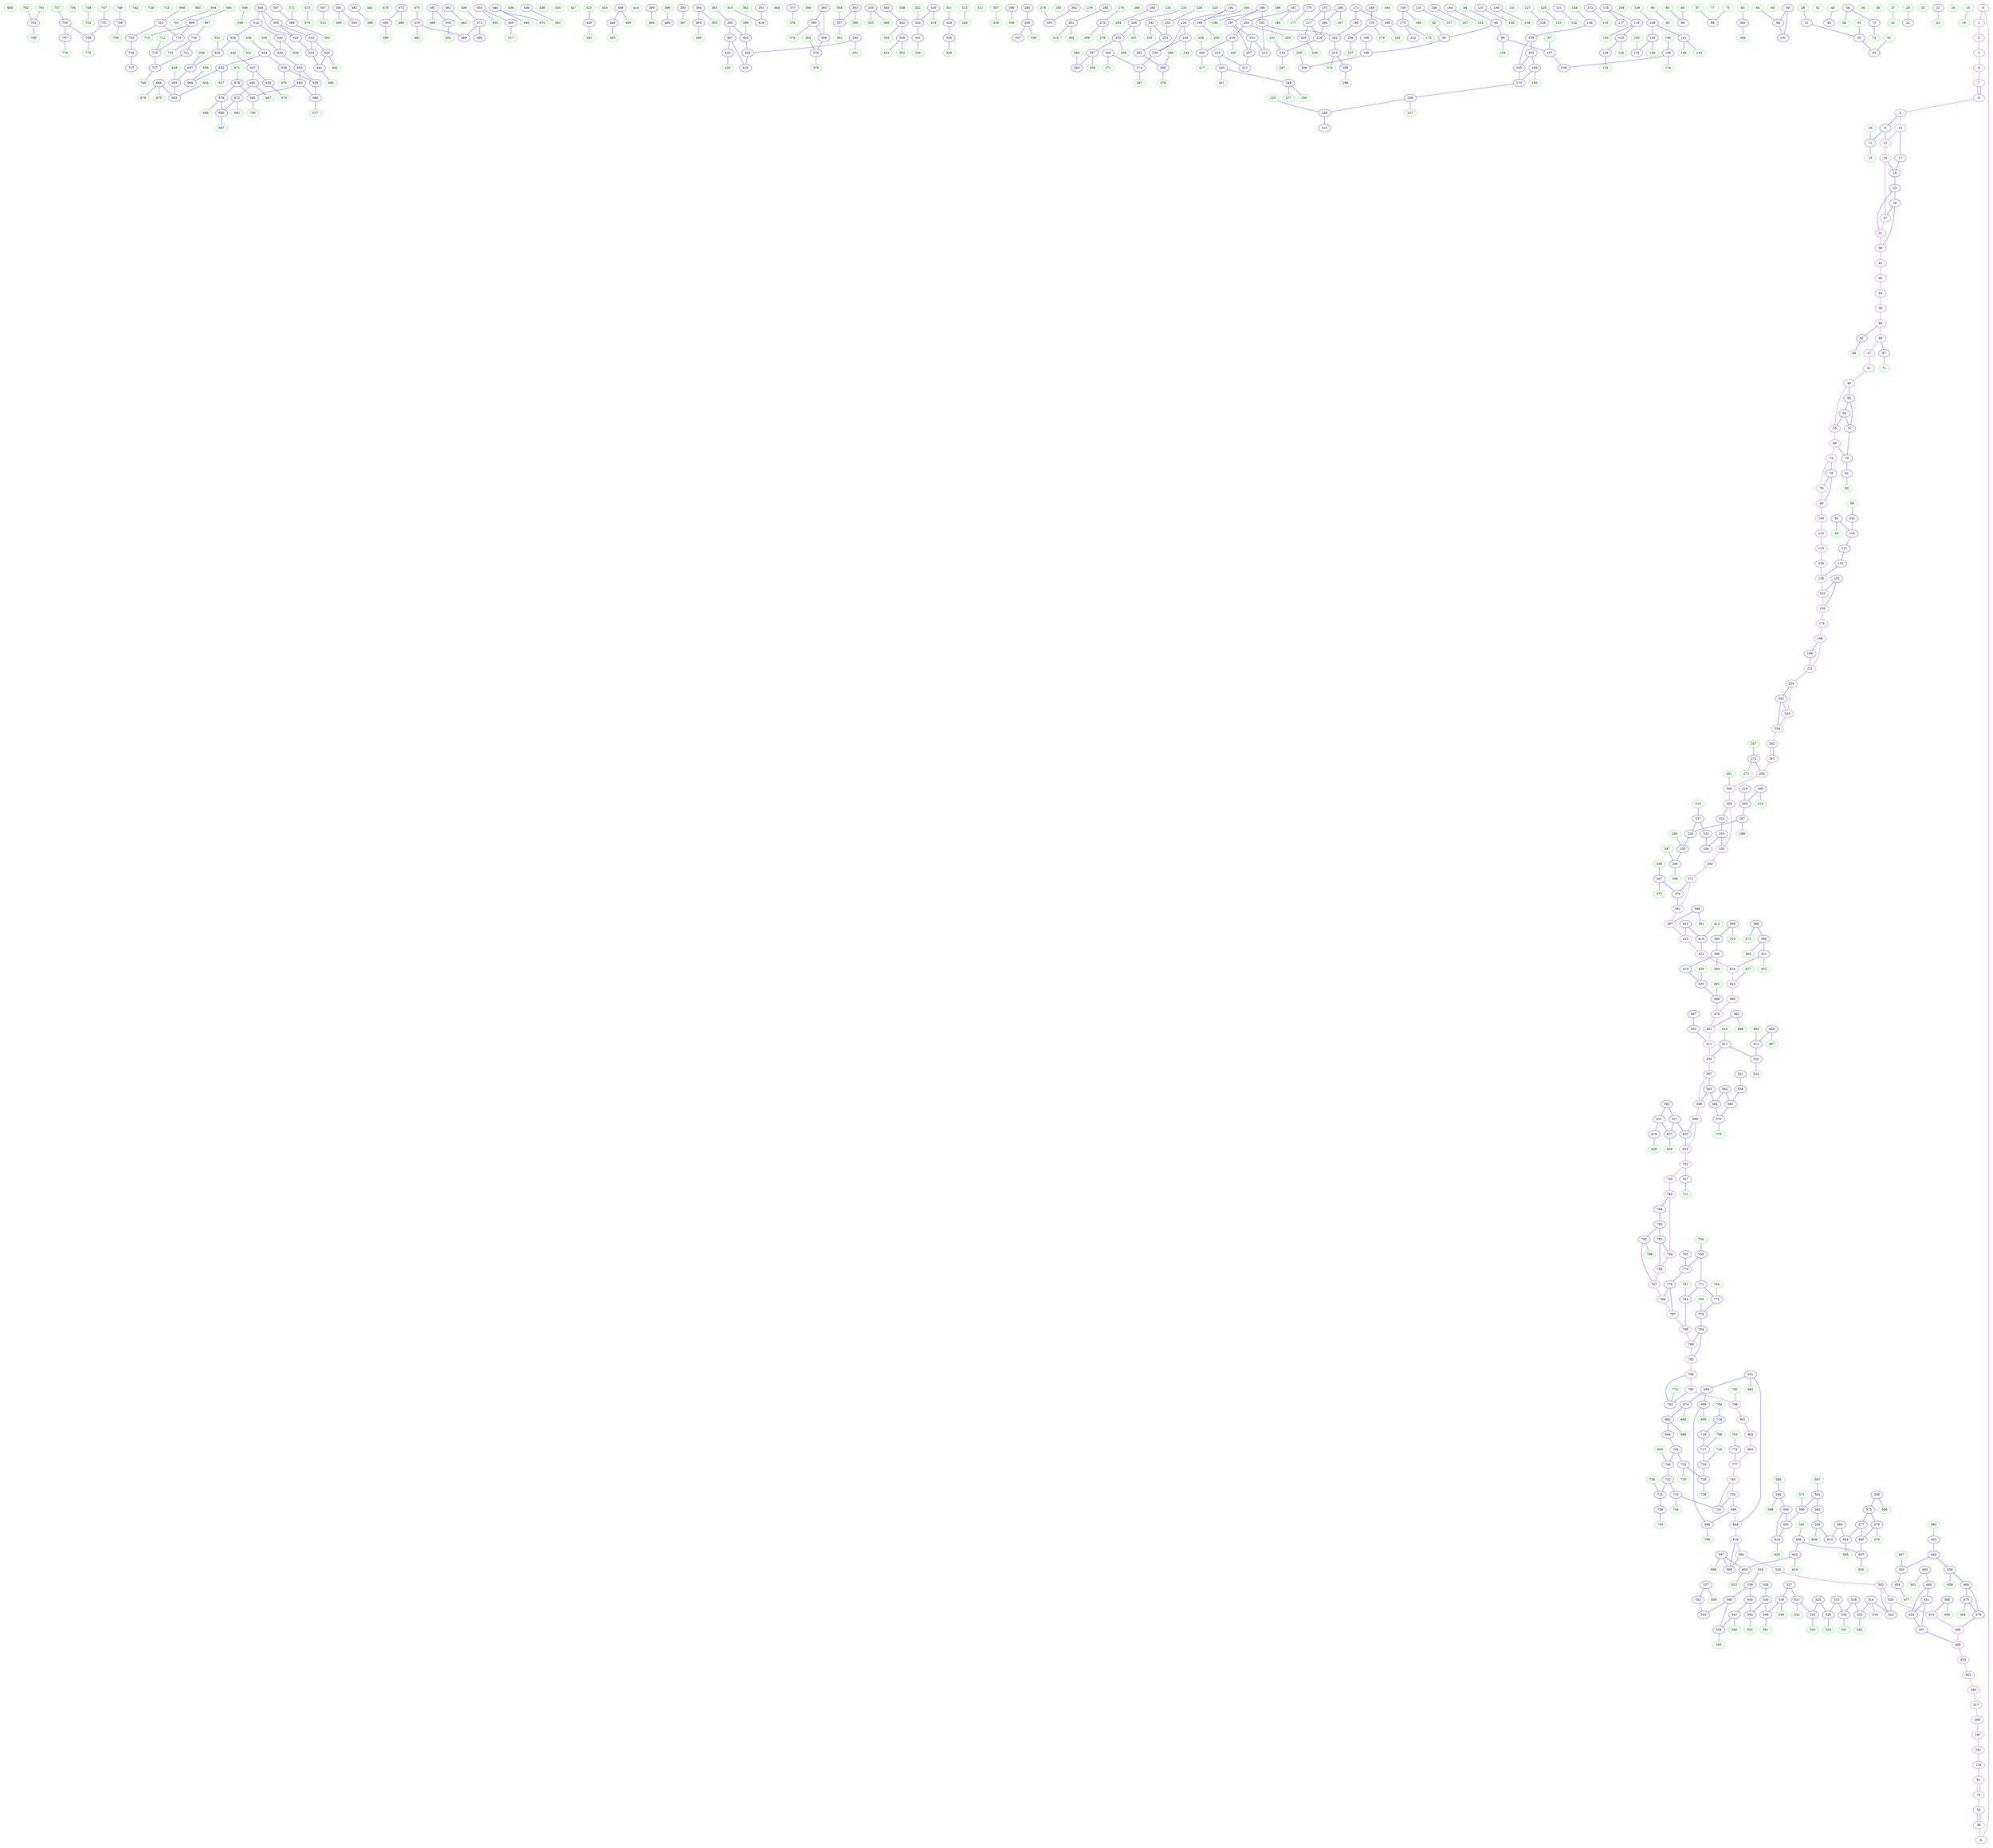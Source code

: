 digraph{
subgraph cluster_0 {
color = white
X68Y345I0 [label="0", pos="68,345!", color="purple"]
X75Y338I0 [label="1", pos="75,338!", color="purple"]
X81Y303I0 [label="2", pos="81,303!", color="purple"]
X81Y327I0 [label="3", pos="81,327!", color="purple"]
X81Y376I0 [label="4", pos="81,376!", color="purple"]
X82Y255I0 [label="5", pos="82,255!", color="purple"]
X82Y267I0 [label="6", pos="82,267!", color="purple"]
X82Y268I0 [label="7", pos="82,268!", color="purple"]
X82Y270I0 [label="8", pos="82,270!", color="purple"]
X84Y256I0 [label="9", pos="84,256!", color="blue"]
X84Y265I0 [label="10", pos="84,265!", color="green"]
X85Y263I0 [label="11", pos="85,263!", color="blue"]
X86Y242I0 [label="12", pos="86,242!", color="purple"]
X86Y266I0 [label="13", pos="86,266!", color="green"]
X90Y244I0 [label="14", pos="90,244!", color="purple"]
X90Y331I0 [label="15", pos="90,331!", color="green"]
X91Y238I0 [label="16", pos="91,238!", color="purple"]
X91Y242I0 [label="17", pos="91,242!", color="blue"]
X92Y238I0 [label="18", pos="92,238!", color="blue"]
X92Y334I0 [label="19", pos="92,334!", color="green"]
X92Y354I0 [label="20", pos="92,354!", color="green"]
X93Y222I0 [label="21", pos="93,222!", color="purple"]
X94Y271I0 [label="22", pos="94,271!", color="blue"]
X95Y225I0 [label="23", pos="95,225!", color="blue"]
X96Y272I0 [label="24", pos="96,272!", color="green"]
X98Y252I0 [label="25", pos="98,252!", color="green"]
X99Y221I0 [label="26", pos="99,221!", color="blue"]
X100Y223I0 [label="27", pos="100,223!", color="purple"]
X102Y260I0 [label="28", pos="102,260!", color="green"]
X102Y377I0 [label="29", pos="102,377!", color="green"]
X102Y382I0 [label="30", pos="102,382!", color="green"]
X103Y265I0 [label="31", pos="103,265!", color="blue"]
X103Y375I0 [label="32", pos="103,375!", color="blue"]
X104Y296I0 [label="33", pos="104,296!", color="green"]
X104Y329I0 [label="34", pos="104,329!", color="green"]
X106Y296I0 [label="35", pos="106,296!", color="blue"]
X109Y203I0 [label="36", pos="109,203!", color="purple"]
X112Y338I0 [label="37", pos="112,338!", color="green"]
X112Y407I0 [label="38", pos="112,407!", color="purple"]
X113Y178I0 [label="39", pos="113,178!", color="purple"]
X113Y187I0 [label="40", pos="113,187!", color="purple"]
X113Y198I0 [label="41", pos="113,198!", color="purple"]
X113Y338I0 [label="42", pos="113,338!", color="green"]
X114Y342I0 [label="43", pos="114,342!", color="green"]
X116Y186I0 [label="44", pos="116,186!", color="purple"]
X117Y353I0 [label="45", pos="117,353!", color="blue"]
X121Y159I0 [label="46", pos="121,159!", color="purple"]
X126Y133I0 [label="47", pos="126,133!", color="purple"]
X126Y145I0 [label="48", pos="126,145!", color="purple"]
X127Y123I0 [label="49", pos="127,123!", color="purple"]
X129Y122I0 [label="50", pos="129,122!", color="blue"]
X130Y128I0 [label="51", pos="130,128!", color="purple"]
X130Y136I0 [label="52", pos="130,136!", color="green"]
X131Y416I0 [label="53", pos="131,416!", color="purple"]
X133Y118I0 [label="54", pos="133,118!", color="blue"]
X134Y116I0 [label="55", pos="134,116!", color="purple"]
X135Y213I0 [label="56", pos="135,213!", color="blue"]
X136Y121I0 [label="57", pos="136,121!", color="blue"]
X136Y215I0 [label="58", pos="136,215!", color="green"]
X136Y358I0 [label="59", pos="136,358!", color="blue"]
X137Y302I0 [label="60", pos="137,302!", color="green"]
X138Y349I0 [label="61", pos="138,349!", color="green"]
X139Y145I0 [label="62", pos="139,145!", color="blue"]
X139Y347I0 [label="63", pos="139,347!", color="blue"]
X140Y147I0 [label="64", pos="140,147!", color="green"]
X140Y310I0 [label="65", pos="140,310!", color="green"]
X140Y367I0 [label="66", pos="140,367!", color="green"]
X141Y137I0 [label="67", pos="141,137!", color="blue"]
X141Y365I0 [label="68", pos="141,365!", color="blue"]
X142Y112I0 [label="69", pos="142,112!", color="purple"]
X142Y115I0 [label="70", pos="142,115!", color="blue"]
X142Y139I0 [label="71", pos="142,139!", color="green"]
X143Y103I0 [label="72", pos="143,103!", color="purple"]
X143Y205I0 [label="73", pos="143,205!", color="blue"]
X144Y207I0 [label="74", pos="144,207!", color="green"]
X147Y279I0 [label="75", pos="147,279!", color="green"]
X147Y423I0 [label="76", pos="147,423!", color="purple"]
X148Y237I0 [label="77", pos="148,237!", color="green"]
X150Y100I0 [label="78", pos="150,100!", color="blue"]
X150Y102I0 [label="79", pos="150,102!", color="purple"]
X150Y234I0 [label="80", pos="150,234!", color="green"]
X151Y109I0 [label="81", pos="151,109!", color="blue"]
X152Y111I0 [label="82", pos="152,111!", color="green"]
X152Y119I0 [label="83", pos="152,119!", color="blue"]
X152Y122I0 [label="84", pos="152,122!", color="green"]
X152Y240I0 [label="85", pos="152,240!", color="green"]
X153Y234I0 [label="86", pos="153,234!", color="blue"]
X156Y308I0 [label="87", pos="156,308!", color="green"]
X158Y308I0 [label="88", pos="158,308!", color="blue"]
X160Y91I0 [label="89", pos="160,91!", color="purple"]
X160Y258I0 [label="90", pos="160,258!", color="green"]
X161Y429I0 [label="91", pos="161,429!", color="purple"]
X162Y272I0 [label="92", pos="162,272!", color="green"]
X163Y245I0 [label="93", pos="163,245!", color="green"]
X163Y270I0 [label="94", pos="163,270!", color="green"]
X164Y270I0 [label="95", pos="164,270!", color="blue"]
X164Y272I0 [label="96", pos="164,272!", color="blue"]
X168Y242I0 [label="97", pos="168,242!", color="green"]
X168Y255I0 [label="98", pos="168,255!", color="blue"]
X169Y100I0 [label="99", pos="169,100!", color="green"]
X169Y232I0 [label="100", pos="169,232!", color="green"]
X169Y379I0 [label="101", pos="169,379!", color="blue"]
X170Y100I0 [label="102", pos="170,100!", color="blue"]
X170Y105I0 [label="103", pos="170,105!", color="blue"]
X170Y258I0 [label="104", pos="170,258!", color="green"]
X172Y90I0 [label="105", pos="172,90!", color="purple"]
X172Y232I0 [label="106", pos="172,232!", color="blue"]
X172Y242I0 [label="107", pos="172,242!", color="blue"]
X172Y263I0 [label="108", pos="172,263!", color="green"]
X173Y241I0 [label="109", pos="173,241!", color="blue"]
X177Y87I0 [label="110", pos="177,87!", color="purple"]
X177Y105I0 [label="111", pos="177,105!", color="blue"]
X177Y217I0 [label="112", pos="177,217!", color="blue"]
X178Y219I0 [label="113", pos="178,219!", color="green"]
X178Y224I0 [label="114", pos="178,224!", color="green"]
X179Y103I0 [label="115", pos="179,103!", color="blue"]
X180Y260I0 [label="116", pos="180,260!", color="blue"]
X180Y263I0 [label="117", pos="180,263!", color="blue"]
X182Y250I0 [label="118", pos="182,250!", color="blue"]
X184Y80I0 [label="119", pos="184,80!", color="purple"]
X184Y250I0 [label="120", pos="184,250!", color="green"]
X185Y153I0 [label="121", pos="185,153!", color="blue"]
X186Y155I0 [label="122", pos="186,155!", color="green"]
X186Y241I0 [label="123", pos="186,241!", color="blue"]
X187Y242I0 [label="124", pos="187,242!", color="green"]
X192Y286I0 [label="125", pos="192,286!", color="green"]
X193Y80I0 [label="126", pos="193,80!", color="purple"]
X194Y280I0 [label="127", pos="194,280!", color="green"]
X195Y275I0 [label="128", pos="195,275!", color="blue"]
X199Y225I0 [label="129", pos="199,225!", color="blue"]
X199Y374I0 [label="130", pos="199,374!", color="blue"]
X200Y115I0 [label="131", pos="200,115!", color="green"]
X200Y227I0 [label="132", pos="200,227!", color="green"]
X200Y292I0 [label="133", pos="200,292!", color="green"]
X200Y377I0 [label="134", pos="200,377!", color="green"]
X200Y433I0 [label="135", pos="200,433!", color="purple"]
X202Y80I0 [label="136", pos="202,80!", color="purple"]
X202Y206I0 [label="137", pos="202,206!", color="blue"]
X202Y248I0 [label="138", pos="202,248!", color="green"]
X203Y251I0 [label="139", pos="203,251!", color="blue"]
X204Y209I0 [label="140", pos="204,209!", color="green"]
X205Y249I0 [label="141", pos="205,249!", color="blue"]
X206Y252I0 [label="142", pos="206,252!", color="green"]
X206Y270I0 [label="143", pos="206,270!", color="blue"]
X207Y188I0 [label="144", pos="207,188!", color="blue"]
X208Y191I0 [label="145", pos="208,191!", color="green"]
X209Y227I0 [label="146", pos="209,227!", color="blue"]
X210Y229I0 [label="147", pos="210,229!", color="green"]
X210Y240I0 [label="148", pos="210,240!", color="green"]
X210Y270I0 [label="149", pos="210,270!", color="green"]
X210Y279I0 [label="150", pos="210,279!", color="green"]
X211Y277I0 [label="151", pos="211,277!", color="blue"]
X217Y75I0 [label="152", pos="217,75!", color="blue"]
X218Y77I0 [label="153", pos="218,77!", color="purple"]
X220Y271I0 [label="154", pos="220,271!", color="green"]
X221Y201I0 [label="155", pos="221,201!", color="blue"]
X221Y269I0 [label="156", pos="221,269!", color="blue"]
X222Y203I0 [label="157", pos="222,203!", color="green"]
X225Y145I0 [label="158", pos="225,145!", color="blue"]
X225Y272I0 [label="159", pos="225,272!", color="blue"]
X226Y147I0 [label="160", pos="226,147!", color="green"]
X226Y433I0 [label="161", pos="226,433!", color="purple"]
X229Y279I0 [label="162", pos="229,279!", color="blue"]
X231Y65I0 [label="163", pos="231,65!", color="purple"]
X231Y321I0 [label="164", pos="231,321!", color="green"]
X233Y277I0 [label="165", pos="233,277!", color="blue"]
X235Y107I0 [label="166", pos="235,107!", color="blue"]
X236Y109I0 [label="167", pos="236,109!", color="green"]
X238Y177I0 [label="168", pos="238,177!", color="blue"]
X238Y284I0 [label="169", pos="238,284!", color="blue"]
X239Y133I0 [label="170", pos="239,133!", color="blue"]
X239Y255I0 [label="171", pos="239,255!", color="blue"]
X240Y135I0 [label="172", pos="240,135!", color="green"]
X240Y281I0 [label="173", pos="240,281!", color="blue"]
X242Y65I0 [label="174", pos="242,65!", color="purple"]
X242Y95I0 [label="175", pos="242,95!", color="blue"]
X242Y199I0 [label="176", pos="242,199!", color="blue"]
X242Y202I0 [label="177", pos="242,202!", color="green"]
X243Y171I0 [label="178", pos="243,171!", color="blue"]
X244Y173I0 [label="179", pos="244,173!", color="green"]
X244Y242I0 [label="180", pos="244,242!", color="blue"]
X244Y297I0 [label="181", pos="244,297!", color="blue"]
X245Y245I0 [label="182", pos="245,245!", color="green"]
X245Y300I0 [label="183", pos="245,300!", color="green"]
X246Y100I0 [label="184", pos="246,100!", color="blue"]
X246Y263I0 [label="185", pos="246,263!", color="blue"]
X247Y333I0 [label="186", pos="247,333!", color="blue"]
X247Y432I0 [label="187", pos="247,432!", color="purple"]
X248Y338I0 [label="188", pos="248,338!", color="blue"]
X248Y386I0 [label="189", pos="248,386!", color="green"]
X249Y252I0 [label="190", pos="249,252!", color="blue"]
X249Y254I0 [label="191", pos="249,254!", color="blue"]
X250Y218I0 [label="192", pos="250,218!", color="blue"]
X250Y222I0 [label="193", pos="250,222!", color="green"]
X250Y246I0 [label="194", pos="250,246!", color="green"]
X250Y291I0 [label="195", pos="250,291!", color="green"]
X251Y219I0 [label="196", pos="251,219!", color="blue"]
X251Y250I0 [label="197", pos="251,250!", color="blue"]
X252Y65I0 [label="198", pos="252,65!", color="purple"]
X252Y68I0 [label="199", pos="252,68!", color="blue"]
X252Y221I0 [label="200", pos="252,221!", color="green"]
X252Y251I0 [label="201", pos="252,251!", color="blue"]
X252Y263I0 [label="202", pos="252,263!", color="blue"]
X252Y298I0 [label="203", pos="252,298!", color="blue"]
X252Y300I0 [label="204", pos="252,300!", color="green"]
X252Y336I0 [label="205", pos="252,336!", color="green"]
X252Y338I0 [label="206", pos="252,338!", color="blue"]
X253Y249I0 [label="207", pos="253,249!", color="blue"]
X253Y285I0 [label="208", pos="253,285!", color="blue"]
X255Y118I0 [label="209", pos="255,118!", color="blue"]
X255Y243I0 [label="210", pos="255,243!", color="blue"]
X255Y247I0 [label="211", pos="255,247!", color="blue"]
X255Y253I0 [label="212", pos="255,253!", color="blue"]
X255Y265I0 [label="213", pos="255,265!", color="blue"]
X256Y120I0 [label="214", pos="256,120!", color="green"]
X256Y268I0 [label="215", pos="256,268!", color="green"]
X257Y105I0 [label="216", pos="257,105!", color="blue"]
X258Y87I0 [label="217", pos="258,87!", color="blue"]
X259Y297I0 [label="218", pos="259,297!", color="blue"]
X260Y92I0 [label="219", pos="260,92!", color="blue"]
X260Y300I0 [label="220", pos="260,300!", color="green"]
X261Y62I0 [label="221", pos="261,62!", color="purple"]
X262Y125I0 [label="222", pos="262,125!", color="blue"]
X262Y196I0 [label="223", pos="262,196!", color="green"]
X262Y211I0 [label="224", pos="262,211!", color="blue"]
X262Y283I0 [label="225", pos="262,283!", color="green"]
X262Y284I0 [label="226", pos="262,284!", color="blue"]
X262Y289I0 [label="227", pos="262,289!", color="green"]
X262Y304I0 [label="228", pos="262,304!", color="green"]
X263Y83I0 [label="229", pos="263,83!", color="blue"]
X264Y85I0 [label="230", pos="264,85!", color="green"]
X264Y88I0 [label="231", pos="264,88!", color="green"]
X264Y90I0 [label="232", pos="264,90!", color="blue"]
X264Y247I0 [label="233", pos="264,247!", color="green"]
X265Y60I0 [label="234", pos="265,60!", color="purple"]
X266Y70I0 [label="235", pos="266,70!", color="green"]
X266Y157I0 [label="236", pos="266,157!", color="blue"]
X266Y160I0 [label="237", pos="266,160!", color="green"]
X266Y210I0 [label="238", pos="266,210!", color="blue"]
X267Y211I0 [label="239", pos="267,211!", color="blue"]
X267Y233I0 [label="240", pos="267,233!", color="blue"]
X267Y234I0 [label="241", pos="267,234!", color="green"]
X267Y310I0 [label="242", pos="267,310!", color="blue"]
X268Y58I0 [label="243", pos="268,58!", color="blue"]
X268Y59I0 [label="244", pos="268,59!", color="purple"]
X268Y312I0 [label="245", pos="268,312!", color="green"]
X269Y243I0 [label="246", pos="269,243!", color="blue"]
X270Y70I0 [label="247", pos="270,70!", color="green"]
X270Y207I0 [label="248", pos="270,207!", color="green"]
X270Y231I0 [label="249", pos="270,231!", color="blue"]
X270Y234I0 [label="250", pos="270,234!", color="green"]
X270Y245I0 [label="251", pos="270,245!", color="green"]
X270Y305I0 [label="252", pos="270,305!", color="blue"]
X270Y308I0 [label="253", pos="270,308!", color="blue"]
X272Y56I0 [label="254", pos="272,56!", color="purple"]
X272Y242I0 [label="255", pos="272,242!", color="blue"]
X272Y244I0 [label="256", pos="272,244!", color="green"]
X273Y241I0 [label="257", pos="273,241!", color="blue"]
X273Y294I0 [label="258", pos="273,294!", color="green"]
X274Y243I0 [label="259", pos="274,243!", color="green"]
X274Y295I0 [label="260", pos="274,295!", color="blue"]
X276Y54I0 [label="261", pos="276,54!", color="purple"]
X276Y56I0 [label="262", pos="276,56!", color="purple"]
X276Y328I0 [label="263", pos="276,328!", color="blue"]
X276Y330I0 [label="264", pos="276,330!", color="green"]
X277Y107I0 [label="265", pos="277,107!", color="blue"]
X277Y217I0 [label="266", pos="277,217!", color="blue"]
X278Y82I0 [label="267", pos="278,82!", color="green"]
X279Y432I0 [label="268", pos="279,432!", color="purple"]
X280Y66I0 [label="269", pos="280,66!", color="green"]
X280Y85I0 [label="270", pos="280,85!", color="green"]
X280Y218I0 [label="271", pos="280,218!", color="green"]
X281Y61I0 [label="272", pos="281,61!", color="blue"]
X281Y83I0 [label="273", pos="281,83!", color="blue"]
X281Y210I0 [label="274", pos="281,210!", color="blue"]
X282Y64I0 [label="275", pos="282,64!", color="green"]
X282Y85I0 [label="276", pos="282,85!", color="green"]
X282Y222I0 [label="277", pos="282,222!", color="green"]
X282Y354I0 [label="278", pos="282,354!", color="green"]
X282Y362I0 [label="279", pos="282,362!", color="green"]
X283Y197I0 [label="280", pos="283,197!", color="blue"]
X285Y70I0 [label="281", pos="285,70!", color="green"]
X285Y310I0 [label="282", pos="285,310!", color="blue"]
X286Y154I0 [label="283", pos="286,154!", color="green"]
X286Y221I0 [label="284", pos="286,221!", color="green"]
X286Y245I0 [label="285", pos="286,245!", color="blue"]
X286Y315I0 [label="286", pos="286,315!", color="green"]
X287Y100I0 [label="287", pos="287,100!", color="blue"]
X287Y313I0 [label="288", pos="287,313!", color="blue"]
X288Y103I0 [label="289", pos="288,103!", color="green"]
X288Y320I0 [label="290", pos="288,320!", color="blue"]
X288Y322I0 [label="291", pos="288,322!", color="green"]
X289Y54I0 [label="292", pos="289,54!", color="purple"]
X290Y104I0 [label="293", pos="290,104!", color="green"]
X292Y221I0 [label="294", pos="292,221!", color="blue"]
X293Y253I0 [label="295", pos="293,253!", color="blue"]
X293Y268I0 [label="296", pos="293,268!", color="blue"]
X294Y206I0 [label="297", pos="294,206!", color="green"]
X294Y255I0 [label="298", pos="294,255!", color="green"]
X295Y67I0 [label="299", pos="295,67!", color="green"]
X297Y54I0 [label="300", pos="297,54!", color="purple"]
X297Y200I0 [label="301", pos="297,200!", color="blue"]
X297Y350I0 [label="302", pos="297,350!", color="blue"]
X297Y352I0 [label="303", pos="297,352!", color="blue"]
X298Y202I0 [label="304", pos="298,202!", color="green"]
X298Y382I0 [label="305", pos="298,382!", color="blue"]
X298Y384I0 [label="306", pos="298,384!", color="green"]
X299Y71I0 [label="307", pos="299,71!", color="green"]
X301Y269I0 [label="308", pos="301,269!", color="green"]
X302Y173I0 [label="309", pos="302,173!", color="blue"]
X302Y176I0 [label="310", pos="302,176!", color="green"]
X302Y254I0 [label="311", pos="302,254!", color="green"]
X304Y266I0 [label="312", pos="304,266!", color="green"]
X306Y80I0 [label="313", pos="306,80!", color="green"]
X306Y196I0 [label="314", pos="306,196!", color="green"]
X306Y275I0 [label="315", pos="306,275!", color="blue"]
X307Y153I0 [label="316", pos="307,153!", color="blue"]
X307Y432I0 [label="317", pos="307,432!", color="purple"]
X308Y56I0 [label="318", pos="308,56!", color="green"]
X308Y155I0 [label="319", pos="308,155!", color="green"]
X313Y49I0 [label="320", pos="313,49!", color="purple"]
X313Y120I0 [label="321", pos="313,120!", color="green"]
X313Y154I0 [label="322", pos="313,154!", color="green"]
X314Y50I0 [label="323", pos="314,50!", color="blue"]
X314Y121I0 [label="324", pos="314,121!", color="blue"]
X314Y151I0 [label="325", pos="314,151!", color="blue"]
X314Y262I0 [label="326", pos="314,262!", color="green"]
X315Y74I0 [label="327", pos="315,74!", color="blue"]
X315Y221I0 [label="328", pos="315,221!", color="blue"]
X316Y77I0 [label="329", pos="316,77!", color="blue"]
X316Y223I0 [label="330", pos="316,223!", color="green"]
X317Y51I0 [label="331", pos="317,51!", color="blue"]
X317Y64I0 [label="332", pos="317,64!", color="blue"]
X318Y46I0 [label="333", pos="318,46!", color="purple"]
X318Y55I0 [label="334", pos="318,55!", color="blue"]
X318Y86I0 [label="335", pos="318,86!", color="blue"]
X322Y116I0 [label="336", pos="322,116!", color="blue"]
X322Y206I0 [label="337", pos="322,206!", color="blue"]
X324Y67I0 [label="338", pos="324,67!", color="green"]
X324Y119I0 [label="339", pos="324,119!", color="green"]
X324Y189I0 [label="340", pos="324,189!", color="blue"]
X325Y147I0 [label="341", pos="325,147!", color="blue"]
X325Y189I0 [label="342", pos="325,189!", color="blue"]
X326Y41I0 [label="343", pos="326,41!", color="purple"]
X326Y150I0 [label="344", pos="326,150!", color="green"]
X326Y191I0 [label="345", pos="326,191!", color="green"]
X327Y432I0 [label="346", pos="327,432!", color="purple"]
X329Y71I0 [label="347", pos="329,71!", color="green"]
X329Y74I0 [label="348", pos="329,74!", color="blue"]
X329Y185I0 [label="349", pos="329,185!", color="blue"]
X329Y259I0 [label="350", pos="329,259!", color="blue"]
X329Y398I0 [label="351", pos="329,398!", color="blue"]
X330Y187I0 [label="352", pos="330,187!", color="green"]
X330Y215I0 [label="353", pos="330,215!", color="blue"]
X330Y220I0 [label="354", pos="330,220!", color="green"]
X330Y261I0 [label="355", pos="330,261!", color="green"]
X330Y426I0 [label="356", pos="330,426!", color="green"]
X331Y217I0 [label="357", pos="331,217!", color="blue"]
X332Y55I0 [label="358", pos="332,55!", color="green"]
X332Y72I0 [label="359", pos="332,72!", color="green"]
X332Y156I0 [label="360", pos="332,156!", color="blue"]
X332Y219I0 [label="361", pos="332,219!", color="green"]
X332Y248I0 [label="362", pos="332,248!", color="green"]
X333Y243I0 [label="363", pos="333,243!", color="blue"]
X334Y71I0 [label="364", pos="334,71!", color="green"]
X334Y242I0 [label="365", pos="334,242!", color="blue"]
X334Y252I0 [label="366", pos="334,252!", color="green"]
X335Y49I0 [label="367", pos="335,49!", color="blue"]
X335Y95I0 [label="368", pos="335,95!", color="blue"]
X335Y245I0 [label="369", pos="335,245!", color="blue"]
X335Y247I0 [label="370", pos="335,247!", color="blue"]
X336Y38I0 [label="371", pos="336,38!", color="purple"]
X336Y51I0 [label="372", pos="336,51!", color="green"]
X336Y97I0 [label="373", pos="336,97!", color="green"]
X336Y236I0 [label="374", pos="336,236!", color="green"]
X336Y249I0 [label="375", pos="336,249!", color="green"]
X337Y46I0 [label="376", pos="337,46!", color="blue"]
X338Y223I0 [label="377", pos="338,223!", color="blue"]
X338Y230I0 [label="378", pos="338,230!", color="green"]
X338Y298I0 [label="379", pos="338,298!", color="green"]
X338Y376I0 [label="380", pos="338,376!", color="green"]
X341Y38I0 [label="381", pos="341,38!", color="purple"]
X341Y239I0 [label="382", pos="341,239!", color="green"]
X341Y295I0 [label="383", pos="341,295!", color="green"]
X343Y123I0 [label="384", pos="343,123!", color="blue"]
X343Y185I0 [label="385", pos="343,185!", color="blue"]
X344Y85I0 [label="386", pos="344,85!", color="blue"]
X344Y187I0 [label="387", pos="344,187!", color="green"]
X345Y50I0 [label="388", pos="345,50!", color="blue"]
X345Y145I0 [label="389", pos="345,145!", color="blue"]
X345Y194I0 [label="390", pos="345,194!", color="green"]
X346Y54I0 [label="391", pos="346,54!", color="green"]
X346Y88I0 [label="392", pos="346,88!", color="green"]
X346Y124I0 [label="393", pos="346,124!", color="green"]
X346Y147I0 [label="394", pos="346,147!", color="green"]
X346Y292I0 [label="395", pos="346,292!", color="blue"]
X346Y354I0 [label="396", pos="346,354!", color="green"]
X347Y44I0 [label="397", pos="347,44!", color="purple"]
X347Y295I0 [label="398", pos="347,295!", color="green"]
X347Y319I0 [label="399", pos="347,319!", color="blue"]
X347Y395I0 [label="400", pos="347,395!", color="blue"]
X347Y396I0 [label="401", pos="347,396!", color="green"]
X347Y432I0 [label="402", pos="347,432!", color="purple"]
X348Y294I0 [label="403", pos="348,294!", color="blue"]
X349Y295I0 [label="404", pos="349,295!", color="blue"]
X350Y117I0 [label="405", pos="350,117!", color="blue"]
X350Y120I0 [label="406", pos="350,120!", color="green"]
X350Y290I0 [label="407", pos="350,290!", color="blue"]
X351Y151I0 [label="408", pos="351,151!", color="blue"]
X352Y153I0 [label="409", pos="352,153!", color="green"]
X352Y292I0 [label="410", pos="352,292!", color="blue"]
X353Y53I0 [label="411", pos="353,53!", color="blue"]
X354Y50I0 [label="412", pos="354,50!", color="purple"]
X354Y59I0 [label="413", pos="354,59!", color="green"]
X354Y249I0 [label="414", pos="354,249!", color="green"]
X354Y405I0 [label="415", pos="354,405!", color="green"]
X355Y54I0 [label="416", pos="355,54!", color="blue"]
X355Y254I0 [label="417", pos="355,254!", color="green"]
X355Y403I0 [label="418", pos="355,403!", color="blue"]
X357Y122I0 [label="419", pos="357,122!", color="blue"]
X357Y376I0 [label="420", pos="357,376!", color="blue"]
X358Y154I0 [label="421", pos="358,154!", color="green"]
X359Y49I0 [label="422", pos="359,49!", color="purple"]
X359Y281I0 [label="423", pos="359,281!", color="blue"]
X360Y92I0 [label="424", pos="360,92!", color="green"]
X360Y206I0 [label="425", pos="360,206!", color="green"]
X360Y283I0 [label="426", pos="360,283!", color="green"]
X361Y186I0 [label="427", pos="361,186!", color="green"]
X361Y197I0 [label="428", pos="361,197!", color="blue"]
X362Y114I0 [label="429", pos="362,114!", color="green"]
X362Y117I0 [label="430", pos="362,117!", color="blue"]
X363Y58I0 [label="431", pos="363,58!", color="blue"]
X364Y62I0 [label="432", pos="364,62!", color="green"]
X365Y433I0 [label="433", pos="365,433!", color="purple"]
X366Y53I0 [label="434", pos="366,53!", color="purple"]
X366Y68I0 [label="435", pos="366,68!", color="green"]
X368Y254I0 [label="436", pos="368,254!", color="green"]
X369Y66I0 [label="437", pos="369,66!", color="green"]
X369Y203I0 [label="438", pos="369,203!", color="blue"]
X369Y288I0 [label="439", pos="369,288!", color="green"]
X370Y123I0 [label="440", pos="370,123!", color="blue"]
X370Y205I0 [label="441", pos="370,205!", color="green"]
X371Y59I0 [label="442", pos="371,59!", color="purple"]
X371Y179I0 [label="443", pos="371,179!", color="green"]
X371Y365I0 [label="444", pos="371,365!", color="blue"]
X372Y125I0 [label="445", pos="372,125!", color="green"]
X372Y367I0 [label="446", pos="372,367!", color="green"]
X372Y385I0 [label="447", pos="372,385!", color="green"]
X372Y404I0 [label="448", pos="372,404!", color="blue"]
X373Y382I0 [label="449", pos="373,382!", color="blue"]
X373Y383I0 [label="450", pos="373,383!", color="blue"]
X373Y409I0 [label="451", pos="373,409!", color="blue"]
X374Y405I0 [label="452", pos="374,405!", color="blue"]
X375Y225I0 [label="453", pos="375,225!", color="blue"]
X375Y392I0 [label="454", pos="375,392!", color="blue"]
X376Y227I0 [label="455", pos="376,227!", color="green"]
X376Y286I0 [label="456", pos="376,286!", color="green"]
X376Y411I0 [label="457", pos="376,411!", color="blue"]
X378Y380I0 [label="458", pos="378,380!", color="blue"]
X378Y383I0 [label="459", pos="378,383!", color="green"]
X379Y62I0 [label="460", pos="379,62!", color="purple"]
X380Y74I0 [label="461", pos="380,74!", color="green"]
X380Y264I0 [label="462", pos="380,264!", color="blue"]
X381Y264I0 [label="463", pos="381,264!", color="green"]
X381Y380I0 [label="464", pos="381,380!", color="blue"]
X382Y300I0 [label="465", pos="382,300!", color="green"]
X383Y74I0 [label="466", pos="383,74!", color="blue"]
X383Y369I0 [label="467", pos="383,369!", color="blue"]
X383Y422I0 [label="468", pos="383,422!", color="purple"]
X384Y371I0 [label="469", pos="384,371!", color="green"]
X385Y67I0 [label="470", pos="385,67!", color="purple"]
X385Y269I0 [label="471", pos="385,269!", color="blue"]
X385Y328I0 [label="472", pos="385,328!", color="blue"]
X386Y256I0 [label="473", pos="386,256!", color="green"]
X386Y354I0 [label="474", pos="386,354!", color="green"]
X386Y378I0 [label="475", pos="386,378!", color="blue"]
X386Y386I0 [label="476", pos="386,386!", color="blue"]
X386Y416I0 [label="477", pos="386,416!", color="green"]
X387Y139I0 [label="478", pos="387,139!", color="green"]
X387Y254I0 [label="479", pos="387,254!", color="blue"]
X387Y332I0 [label="480", pos="387,332!", color="green"]
X388Y154I0 [label="481", pos="388,154!", color="green"]
X388Y171I0 [label="482", pos="388,171!", color="blue"]
X388Y246I0 [label="483", pos="388,246!", color="green"]
X388Y373I0 [label="484", pos="388,373!", color="green"]
X389Y127I0 [label="485", pos="389,127!", color="blue"]
X389Y338I0 [label="486", pos="389,338!", color="blue"]
X390Y129I0 [label="487", pos="390,129!", color="green"]
X390Y173I0 [label="488", pos="390,173!", color="green"]
X390Y261I0 [label="489", pos="390,261!", color="blue"]
X390Y281I0 [label="490", pos="390,281!", color="blue"]
X391Y225I0 [label="491", pos="391,225!", color="blue"]
X391Y323I0 [label="492", pos="391,323!", color="blue"]
X392Y79I0 [label="493", pos="392,79!", color="blue"]
X392Y143I0 [label="494", pos="392,143!", color="green"]
X392Y227I0 [label="495", pos="392,227!", color="green"]
X392Y325I0 [label="496", pos="392,325!", color="green"]
X393Y103I0 [label="497", pos="393,103!", color="blue"]
X394Y81I0 [label="498", pos="394,81!", color="green"]
X394Y421I0 [label="499", pos="394,421!", color="purple"]
X395Y349I0 [label="500", pos="395,349!", color="blue"]
X396Y69I0 [label="501", pos="396,69!", color="purple"]
X396Y351I0 [label="502", pos="396,351!", color="green"]
X397Y214I0 [label="503", pos="397,214!", color="blue"]
X399Y89I0 [label="504", pos="399,89!", color="blue"]
X399Y168I0 [label="505", pos="399,168!", color="blue"]
X401Y412I0 [label="506", pos="401,412!", color="blue"]
X403Y240I0 [label="507", pos="403,240!", color="blue"]
X404Y274I0 [label="508", pos="404,274!", color="blue"]
X404Y412I0 [label="509", pos="404,412!", color="green"]
X404Y421I0 [label="510", pos="404,421!", color="purple"]
X406Y69I0 [label="511", pos="406,69!", color="purple"]
X407Y97I0 [label="512", pos="407,97!", color="blue"]
X407Y235I0 [label="513", pos="407,235!", color="green"]
X408Y371I0 [label="514", pos="408,371!", color="blue"]
X409Y324I0 [label="515", pos="409,324!", color="blue"]
X410Y82I0 [label="516", pos="410,82!", color="green"]
X410Y132I0 [label="517", pos="410,132!", color="green"]
X410Y338I0 [label="518", pos="410,338!", color="blue"]
X410Y373I0 [label="519", pos="410,373!", color="green"]
X410Y419I0 [label="520", pos="410,419!", color="purple"]
X411Y86I0 [label="521", pos="411,86!", color="blue"]
X411Y87I0 [label="522", pos="411,87!", color="blue"]
X411Y417I0 [label="523", pos="411,417!", color="blue"]
X412Y89I0 [label="524", pos="412,89!", color="green"]
X412Y307I0 [label="525", pos="412,307!", color="blue"]
X412Y314I0 [label="526", pos="412,314!", color="blue"]
X413Y285I0 [label="527", pos="413,285!", color="blue"]
X413Y314I0 [label="528", pos="413,314!", color="green"]
X414Y212I0 [label="529", pos="414,212!", color="green"]
X414Y251I0 [label="530", pos="414,251!", color="blue"]
X414Y286I0 [label="531", pos="414,286!", color="blue"]
X414Y290I0 [label="532", pos="414,290!", color="green"]
X414Y300I0 [label="533", pos="414,300!", color="blue"]
X414Y327I0 [label="534", pos="414,327!", color="blue"]
X414Y343I0 [label="535", pos="414,343!", color="blue"]
X415Y72I0 [label="536", pos="415,72!", color="purple"]
X415Y189I0 [label="537", pos="415,189!", color="blue"]
X415Y215I0 [label="538", pos="415,215!", color="blue"]
X415Y275I0 [label="539", pos="415,275!", color="blue"]
X415Y300I0 [label="540", pos="415,300!", color="green"]
X415Y326I0 [label="541", pos="415,326!", color="green"]
X415Y342I0 [label="542", pos="415,342!", color="green"]
X415Y421I0 [label="543", pos="415,421!", color="purple"]
X416Y230I0 [label="544", pos="416,230!", color="blue"]
X416Y242I0 [label="545", pos="416,242!", color="blue"]
X417Y214I0 [label="546", pos="417,214!", color="blue"]
X418Y228I0 [label="547", pos="418,228!", color="blue"]
X418Y262I0 [label="548", pos="418,262!", color="blue"]
X418Y276I0 [label="549", pos="418,276!", color="green"]
X418Y416I0 [label="550", pos="418,416!", color="purple"]
X419Y135I0 [label="551", pos="419,135!", color="blue"]
X419Y205I0 [label="552", pos="419,205!", color="blue"]
X419Y209I0 [label="553", pos="419,209!", color="blue"]
X419Y216I0 [label="554", pos="419,216!", color="blue"]
X419Y245I0 [label="555", pos="419,245!", color="green"]
X419Y371I0 [label="556", pos="419,371!", color="blue"]
X420Y80I0 [label="557", pos="420,80!", color="purple"]
X420Y122I0 [label="558", pos="420,122!", color="blue"]
X420Y156I0 [label="559", pos="420,156!", color="green"]
X420Y231I0 [label="560", pos="420,231!", color="green"]
X420Y262I0 [label="561", pos="420,262!", color="green"]
X421Y90I0 [label="562", pos="421,90!", color="blue"]
X422Y80I0 [label="563", pos="422,80!", color="blue"]
X422Y89I0 [label="564", pos="422,89!", color="blue"]
X422Y91I0 [label="565", pos="422,91!", color="blue"]
X422Y216I0 [label="566", pos="422,216!", color="green"]
X422Y310I0 [label="567", pos="422,310!", color="green"]
X422Y377I0 [label="568", pos="422,377!", color="green"]
X423Y78I0 [label="569", pos="423,78!", color="purple"]
X423Y90I0 [label="570", pos="423,90!", color="blue"]
X423Y296I0 [label="571", pos="423,296!", color="green"]
X424Y197I0 [label="572", pos="424,197!", color="green"]
X424Y380I0 [label="573", pos="424,380!", color="green"]
X424Y387I0 [label="574", pos="424,387!", color="green"]
X425Y360I0 [label="575", pos="425,360!", color="blue"]
X426Y90I0 [label="576", pos="426,90!", color="green"]
X426Y359I0 [label="577", pos="426,359!", color="blue"]
X426Y361I0 [label="578", pos="426,361!", color="blue"]
X426Y364I0 [label="579", pos="426,364!", color="green"]
X427Y265I0 [label="580", pos="427,265!", color="green"]
X427Y310I0 [label="581", pos="427,310!", color="blue"]
X427Y312I0 [label="582", pos="427,312!", color="blue"]
X427Y352I0 [label="583", pos="427,352!", color="blue"]
X427Y357I0 [label="584", pos="427,357!", color="blue"]
X427Y360I0 [label="585", pos="427,360!", color="blue"]
X427Y419I0 [label="586", pos="427,419!", color="purple"]
X428Y173I0 [label="587", pos="428,173!", color="blue"]
X428Y174I0 [label="588", pos="428,174!", color="blue"]
X428Y303I0 [label="589", pos="428,303!", color="blue"]
X428Y313I0 [label="590", pos="428,313!", color="blue"]
X429Y378I0 [label="591", pos="429,378!", color="green"]
X430Y133I0 [label="592", pos="430,133!", color="blue"]
X430Y177I0 [label="593", pos="430,177!", color="green"]
X430Y272I0 [label="594", pos="430,272!", color="blue"]
X430Y358I0 [label="595", pos="430,358!", color="green"]
X430Y379I0 [label="596", pos="430,379!", color="blue"]
X430Y393I0 [label="597", pos="430,393!", color="blue"]
X430Y411I0 [label="598", pos="430,411!", color="blue"]
X431Y247I0 [label="599", pos="431,247!", color="green"]
X431Y278I0 [label="600", pos="431,278!", color="blue"]
X431Y297I0 [label="601", pos="431,297!", color="blue"]
X431Y380I0 [label="602", pos="431,380!", color="blue"]
X431Y385I0 [label="603", pos="431,385!", color="blue"]
X432Y216I0 [label="604", pos="432,216!", color="blue"]
X432Y230I0 [label="605", pos="432,230!", color="blue"]
X432Y312I0 [label="606", pos="432,312!", color="green"]
X432Y364I0 [label="607", pos="432,364!", color="blue"]
X432Y395I0 [label="608", pos="432,395!", color="green"]
X433Y88I0 [label="609", pos="433,88!", color="purple"]
X433Y233I0 [label="610", pos="433,233!", color="blue"]
X434Y130I0 [label="611", pos="434,130!", color="blue"]
X434Y194I0 [label="612", pos="434,194!", color="blue"]
X434Y328I0 [label="613", pos="434,328!", color="blue"]
X434Y380I0 [label="614", pos="434,380!", color="green"]
X434Y386I0 [label="615", pos="434,386!", color="green"]
X434Y412I0 [label="616", pos="434,412!", color="purple"]
X435Y109I0 [label="617", pos="435,109!", color="blue"]
X435Y132I0 [label="618", pos="435,132!", color="blue"]
X435Y281I0 [label="619", pos="435,281!", color="blue"]
X436Y96I0 [label="620", pos="436,96!", color="blue"]
X436Y176I0 [label="621", pos="436,176!", color="green"]
X436Y226I0 [label="622", pos="436,226!", color="blue"]
X436Y278I0 [label="623", pos="436,278!", color="green"]
X437Y180I0 [label="624", pos="437,180!", color="blue"]
X437Y237I0 [label="625", pos="437,237!", color="blue"]
X437Y350I0 [label="626", pos="437,350!", color="green"]
X438Y117I0 [label="627", pos="438,117!", color="blue"]
X438Y132I0 [label="628", pos="438,132!", color="green"]
X438Y160I0 [label="629", pos="438,160!", color="green"]
X438Y176I0 [label="630", pos="438,176!", color="blue"]
X438Y186I0 [label="631", pos="438,186!", color="green"]
X438Y202I0 [label="632", pos="438,202!", color="blue"]
X438Y229I0 [label="633", pos="438,229!", color="blue"]
X439Y89I0 [label="634", pos="439,89!", color="purple"]
X439Y211I0 [label="635", pos="439,211!", color="green"]
X440Y116I0 [label="636", pos="440,116!", color="green"]
X440Y160I0 [label="637", pos="440,160!", color="blue"]
X440Y197I0 [label="638", pos="440,197!", color="green"]
X440Y202I0 [label="639", pos="440,202!", color="green"]
X440Y209I0 [label="640", pos="440,209!", color="blue"]
X440Y233I0 [label="641", pos="440,233!", color="blue"]
X440Y249I0 [label="642", pos="440,249!", color="green"]
X441Y262I0 [label="643", pos="441,262!", color="green"]
X442Y195I0 [label="644", pos="442,195!", color="blue"]
X442Y234I0 [label="645", pos="442,234!", color="green"]
X443Y219I0 [label="646", pos="443,219!", color="green"]
X443Y265I0 [label="647", pos="443,265!", color="blue"]
X444Y126I0 [label="648", pos="444,126!", color="green"]
X444Y224I0 [label="649", pos="444,224!", color="green"]
X444Y285I0 [label="650", pos="444,285!", color="blue"]
X444Y339I0 [label="651", pos="444,339!", color="blue"]
X445Y187I0 [label="652", pos="445,187!", color="blue"]
X445Y212I0 [label="653", pos="445,212!", color="blue"]
X446Y113I0 [label="654", pos="446,113!", color="green"]
X446Y129I0 [label="655", pos="446,129!", color="blue"]
X446Y174I0 [label="656", pos="446,174!", color="green"]
X446Y189I0 [label="657", pos="446,189!", color="green"]
X446Y202I0 [label="658", pos="446,202!", color="blue"]
X446Y211I0 [label="659", pos="446,211!", color="blue"]
X446Y213I0 [label="660", pos="446,213!", color="blue"]
X446Y263I0 [label="661", pos="446,263!", color="blue"]
X446Y340I0 [label="662", pos="446,340!", color="green"]
X446Y395I0 [label="663", pos="446,395!", color="purple"]
X447Y102I0 [label="664", pos="447,102!", color="blue"]
X447Y111I0 [label="665", pos="447,111!", color="blue"]
X447Y212I0 [label="666", pos="447,212!", color="blue"]
X447Y265I0 [label="667", pos="447,265!", color="green"]
X447Y331I0 [label="668", pos="447,331!", color="blue"]
X448Y174I0 [label="669", pos="448,174!", color="blue"]
X448Y202I0 [label="670", pos="448,202!", color="green"]
X448Y232I0 [label="671", pos="448,232!", color="green"]
X448Y258I0 [label="672", pos="448,258!", color="blue"]
X448Y286I0 [label="673", pos="448,286!", color="green"]
X448Y323I0 [label="674", pos="448,323!", color="blue"]
X450Y91I0 [label="675", pos="450,91!", color="green"]
X450Y102I0 [label="676", pos="450,102!", color="green"]
X450Y212I0 [label="677", pos="450,212!", color="green"]
X450Y232I0 [label="678", pos="450,232!", color="blue"]
X450Y235I0 [label="679", pos="450,235!", color="blue"]
X450Y253I0 [label="680", pos="450,253!", color="blue"]
X450Y259I0 [label="681", pos="450,259!", color="green"]
X450Y314I0 [label="682", pos="450,314!", color="blue"]
X450Y324I0 [label="683", pos="450,324!", color="green"]
X451Y310I0 [label="684", pos="451,310!", color="blue"]
X452Y229I0 [label="685", pos="452,229!", color="blue"]
X452Y239I0 [label="686", pos="452,239!", color="green"]
X452Y254I0 [label="687", pos="452,254!", color="green"]
X452Y314I0 [label="688", pos="452,314!", color="green"]
X452Y348I0 [label="689", pos="452,348!", color="blue"]
X454Y186I0 [label="690", pos="454,186!", color="green"]
X454Y205I0 [label="691", pos="454,205!", color="green"]
X454Y264I0 [label="692", pos="454,264!", color="green"]
X454Y334I0 [label="693", pos="454,334!", color="green"]
X454Y336I0 [label="694", pos="454,336!", color="green"]
X454Y348I0 [label="695", pos="454,348!", color="green"]
X454Y392I0 [label="696", pos="454,392!", color="purple"]
X455Y212I0 [label="697", pos="455,212!", color="green"]
X455Y383I0 [label="698", pos="455,383!", color="blue"]
X456Y203I0 [label="699", pos="456,203!", color="blue"]
X456Y230I0 [label="700", pos="456,230!", color="green"]
X456Y336I0 [label="701", pos="456,336!", color="green"]
X457Y89I0 [label="702", pos="457,89!", color="purple"]
X457Y186I0 [label="703", pos="457,186!", color="blue"]
X457Y238I0 [label="704", pos="457,238!", color="green"]
X457Y314I0 [label="705", pos="457,314!", color="blue"]
X457Y331I0 [label="706", pos="457,331!", color="blue"]
X458Y103I0 [label="707", pos="458,103!", color="blue"]
X458Y262I0 [label="708", pos="458,262!", color="green"]
X458Y346I0 [label="709", pos="458,346!", color="green"]
X459Y197I0 [label="710", pos="459,197!", color="blue"]
X460Y104I0 [label="711", pos="460,104!", color="green"]
X460Y203I0 [label="712", pos="460,203!", color="green"]
X460Y212I0 [label="713", pos="460,212!", color="green"]
X460Y248I0 [label="714", pos="460,248!", color="blue"]
X461Y201I0 [label="715", pos="461,201!", color="blue"]
X461Y255I0 [label="716", pos="461,255!", color="blue"]
X461Y257I0 [label="717", pos="461,257!", color="blue"]
X462Y225I0 [label="718", pos="462,225!", color="blue"]
X462Y264I0 [label="719", pos="462,264!", color="green"]
X463Y163I0 [label="720", pos="463,163!", color="blue"]
X463Y225I0 [label="721", pos="463,225!", color="blue"]
X463Y341I0 [label="722", pos="463,341!", color="blue"]
X464Y125I0 [label="723", pos="464,125!", color="green"]
X464Y264I0 [label="724", pos="464,264!", color="blue"]
X464Y276I0 [label="725", pos="464,276!", color="blue"]
X464Y332I0 [label="726", pos="464,332!", color="green"]
X465Y221I0 [label="727", pos="465,221!", color="blue"]
X465Y267I0 [label="728", pos="465,267!", color="blue"]
X466Y121I0 [label="729", pos="466,121!", color="green"]
X466Y276I0 [label="730", pos="466,276!", color="green"]
X466Y332I0 [label="731", pos="466,332!", color="blue"]
X466Y384I0 [label="732", pos="466,384!", color="purple"]
X467Y359I0 [label="733", pos="467,359!", color="blue"]
X467Y370I0 [label="734", pos="467,370!", color="blue"]
X468Y89I0 [label="735", pos="468,89!", color="purple"]
X468Y173I0 [label="736", pos="468,173!", color="blue"]
X468Y175I0 [label="737", pos="468,175!", color="blue"]
X468Y266I0 [label="738", pos="468,266!", color="green"]
X468Y323I0 [label="739", pos="468,323!", color="blue"]
X470Y228I0 [label="740", pos="470,228!", color="green"]
X470Y248I0 [label="741", pos="470,248!", color="green"]
X470Y288I0 [label="742", pos="470,288!", color="green"]
X470Y325I0 [label="743", pos="470,325!", color="green"]
X470Y360I0 [label="744", pos="470,360!", color="green"]
X470Y370I0 [label="745", pos="470,370!", color="purple"]
X472Y159I0 [label="746", pos="472,159!", color="green"]
X472Y291I0 [label="747", pos="472,291!", color="green"]
X472Y344I0 [label="748", pos="472,344!", color="green"]
X473Y139I0 [label="749", pos="473,139!", color="blue"]
X474Y141I0 [label="750", pos="474,141!", color="green"]
X474Y285I0 [label="751", pos="474,285!", color="blue"]
X474Y353I0 [label="752", pos="474,353!", color="green"]
X474Y356I0 [label="753", pos="474,356!", color="green"]
X475Y166I0 [label="754", pos="475,166!", color="green"]
X475Y206I0 [label="755", pos="475,206!", color="blue"]
X475Y222I0 [label="756", pos="475,222!", color="green"]
X475Y300I0 [label="757", pos="475,300!", color="green"]
X476Y222I0 [label="758", pos="476,222!", color="blue"]
X476Y300I0 [label="759", pos="476,300!", color="blue"]
X477Y89I0 [label="760", pos="477,89!", color="purple"]
X477Y157I0 [label="761", pos="477,157!", color="green"]
X477Y166I0 [label="762", pos="477,166!", color="green"]
X478Y164I0 [label="763", pos="478,164!", color="blue"]
X478Y243I0 [label="764", pos="478,243!", color="green"]
X478Y248I0 [label="765", pos="478,248!", color="green"]
X478Y293I0 [label="766", pos="478,293!", color="blue"]
X478Y323I0 [label="767", pos="478,323!", color="blue"]
X479Y105I0 [label="768", pos="479,105!", color="blue"]
X479Y164I0 [label="769", pos="479,164!", color="green"]
X479Y214I0 [label="770", pos="479,214!", color="blue"]
X479Y229I0 [label="771", pos="479,229!", color="blue"]
X479Y241I0 [label="772", pos="479,241!", color="blue"]
X479Y361I0 [label="773", pos="479,361!", color="blue"]
X480Y257I0 [label="774", pos="480,257!", color="green"]
X480Y295I0 [label="775", pos="480,295!", color="green"]
X480Y324I0 [label="776", pos="480,324!", color="green"]
X480Y364I0 [label="777", pos="480,364!", color="purple"]
X481Y216I0 [label="778", pos="481,216!", color="blue"]
X481Y248I0 [label="779", pos="481,248!", color="blue"]
X482Y148I0 [label="780", pos="482,148!", color="blue"]
X482Y235I0 [label="781", pos="482,235!", color="green"]
X482Y278I0 [label="782", pos="482,278!", color="green"]
X483Y233I0 [label="783", pos="483,233!", color="blue"]
X483Y251I0 [label="784", pos="483,251!", color="blue"]
X483Y254I0 [label="785", pos="483,254!", color="purple"]
X484Y215I0 [label="786", pos="484,215!", color="purple"]
X484Y224I0 [label="787", pos="484,224!", color="purple"]
X484Y235I0 [label="788", pos="484,235!", color="purple"]
X484Y251I0 [label="789", pos="484,251!", color="purple"]
X484Y271I0 [label="790", pos="484,271!", color="purple"]
X485Y148I0 [label="791", pos="485,148!", color="blue"]
X485Y173I0 [label="792", pos="485,173!", color="blue"]
X485Y269I0 [label="793", pos="485,269!", color="blue"]
X486Y147I0 [label="794", pos="486,147!", color="purple"]
X486Y149I0 [label="795", pos="486,149!", color="purple"]
X486Y173I0 [label="796", pos="486,173!", color="green"]
X486Y190I0 [label="797", pos="486,190!", color="purple"]
X486Y270I0 [label="798", pos="486,270!", color="purple"]
X486Y294I0 [label="799", pos="486,294!", color="purple"]
X486Y299I0 [label="800", pos="486,299!", color="green"]
X486Y335I0 [label="801", pos="486,335!", color="purple"]
X486Y337I0 [label="802", pos="486,337!", color="purple"]
X486Y339I0 [label="803", pos="486,339!", color="purple"]
X82Y255I0 -> X84Y256I0[color="blue", dir=none]
X82Y267I0 -> X82Y268I0[color="blue", dir=none]
X84Y256I0 -> X86Y242I0[color="blue", dir=none]
X84Y256I0 -> X85Y263I0[color="blue", dir=none]
X84Y265I0 -> X85Y263I0[color="blue", dir=none]
X85Y263I0 -> X86Y266I0[color="blue", dir=none]
X90Y244I0 -> X91Y242I0[color="blue", dir=none]
X90Y331I0 -> X92Y334I0[color="blue", dir=none]
X91Y238I0 -> X92Y238I0[color="blue", dir=none]
X91Y242I0 -> X92Y238I0[color="blue", dir=none]
X92Y238I0 -> X95Y225I0[color="blue", dir=none]
X93Y222I0 -> X95Y225I0[color="blue", dir=none]
X94Y271I0 -> X96Y272I0[color="blue", dir=none]
X95Y225I0 -> X99Y221I0[color="blue", dir=none]
X99Y221I0 -> X109Y203I0[color="blue", dir=none]
X99Y221I0 -> X100Y223I0[color="blue", dir=none]
X102Y260I0 -> X103Y265I0[color="blue", dir=none]
X102Y377I0 -> X103Y375I0[color="blue", dir=none]
X103Y265I0 -> X106Y296I0[color="blue", dir=none]
X104Y296I0 -> X106Y296I0[color="blue", dir=none]
X106Y296I0 -> X139Y347I0[color="blue", dir=none]
X112Y338I0 -> X113Y338I0[color="blue", dir=none]
X112Y407I0 -> X131Y416I0[color="blue", dir=none]
X113Y187I0 -> X116Y186I0[color="purple", dir=none]
X114Y342I0 -> X117Y353I0[color="blue", dir=none]
X121Y159I0 -> X139Y145I0[color="blue", dir=none]
X126Y133I0 -> X130Y128I0[color="purple", dir=none]
X126Y145I0 -> X141Y137I0[color="blue", dir=none]
X127Y123I0 -> X129Y122I0[color="blue", dir=none]
X129Y122I0 -> X133Y118I0[color="blue", dir=none]
X129Y122I0 -> X136Y121I0[color="blue", dir=none]
X133Y118I0 -> X134Y116I0[color="blue", dir=none]
X133Y118I0 -> X136Y121I0[color="blue", dir=none]
X135Y213I0 -> X143Y205I0[color="blue", dir=none]
X135Y213I0 -> X136Y215I0[color="blue", dir=none]
X136Y121I0 -> X142Y115I0[color="blue", dir=none]
X136Y358I0 -> X141Y365I0[color="blue", dir=none]
X136Y358I0 -> X169Y379I0[color="blue", dir=none]
X138Y349I0 -> X139Y347I0[color="blue", dir=none]
X139Y145I0 -> X140Y147I0[color="blue", dir=none]
X140Y310I0 -> X298Y382I0[color="blue", dir=none]
X140Y367I0 -> X141Y365I0[color="blue", dir=none]
X141Y137I0 -> X142Y139I0[color="blue", dir=none]
X141Y365I0 -> X169Y379I0[color="blue", dir=none]
X142Y112I0 -> X142Y115I0[color="blue", dir=none]
X142Y115I0 -> X151Y109I0[color="blue", dir=none]
X143Y103I0 -> X150Y100I0[color="blue", dir=none]
X143Y205I0 -> X144Y207I0[color="blue", dir=none]
X147Y279I0 -> X158Y308I0[color="blue", dir=none]
X147Y423I0 -> X161Y429I0[color="blue", dir=none]
X150Y100I0 -> X150Y102I0[color="blue", dir=none]
X150Y100I0 -> X160Y91I0[color="blue", dir=none]
X150Y234I0 -> X153Y234I0[color="blue", dir=none]
X151Y109I0 -> X152Y111I0[color="blue", dir=none]
X152Y119I0 -> X152Y122I0[color="blue", dir=none]
X152Y119I0 -> X170Y105I0[color="blue", dir=none]
X152Y240I0 -> X153Y234I0[color="blue", dir=none]
X156Y308I0 -> X158Y308I0[color="blue", dir=none]
X160Y258I0 -> X163Y245I0[color="blue", dir=none]
X162Y272I0 -> X164Y272I0[color="blue", dir=none]
X163Y270I0 -> X164Y270I0[color="blue", dir=none]
X164Y270I0 -> X168Y255I0[color="blue", dir=none]
X164Y270I0 -> X164Y272I0[color="blue", dir=none]
X164Y272I0 -> X248Y338I0[color="blue", dir=none]
X168Y242I0 -> X172Y242I0[color="blue", dir=none]
X168Y255I0 -> X172Y242I0[color="blue", dir=none]
X168Y255I0 -> X170Y258I0[color="blue", dir=none]
X169Y100I0 -> X170Y100I0[color="blue", dir=none]
X169Y232I0 -> X172Y232I0[color="blue", dir=none]
X170Y100I0 -> X170Y105I0[color="blue", dir=none]
X170Y105I0 -> X177Y105I0[color="blue", dir=none]
X172Y232I0 -> X173Y241I0[color="blue", dir=none]
X172Y232I0 -> X178Y224I0[color="blue", dir=none]
X172Y242I0 -> X173Y241I0[color="blue", dir=none]
X177Y87I0 -> X184Y80I0[color="purple", dir=none]
X177Y105I0 -> X179Y103I0[color="blue", dir=none]
X177Y217I0 -> X178Y219I0[color="blue", dir=none]
X179Y103I0 -> X202Y80I0[color="blue", dir=none]
X180Y260I0 -> X182Y250I0[color="blue", dir=none]
X180Y260I0 -> X180Y263I0[color="blue", dir=none]
X182Y250I0 -> X186Y241I0[color="blue", dir=none]
X182Y250I0 -> X184Y250I0[color="blue", dir=none]
X185Y153I0 -> X186Y155I0[color="blue", dir=none]
X186Y241I0 -> X187Y242I0[color="blue", dir=none]
X186Y241I0 -> X199Y225I0[color="blue", dir=none]
X192Y286I0 -> X200Y292I0[color="blue", dir=none]
X194Y280I0 -> X195Y275I0[color="blue", dir=none]
X199Y225I0 -> X200Y227I0[color="blue", dir=none]
X199Y374I0 -> X200Y377I0[color="blue", dir=none]
X202Y206I0 -> X204Y209I0[color="blue", dir=none]
X202Y248I0 -> X203Y251I0[color="blue", dir=none]
X203Y251I0 -> X206Y270I0[color="blue", dir=none]
X203Y251I0 -> X205Y249I0[color="blue", dir=none]
X205Y249I0 -> X210Y240I0[color="blue", dir=none]
X205Y249I0 -> X206Y252I0[color="blue", dir=none]
X206Y270I0 -> X211Y277I0[color="blue", dir=none]
X206Y270I0 -> X210Y270I0[color="blue", dir=none]
X207Y188I0 -> X208Y191I0[color="blue", dir=none]
X209Y227I0 -> X210Y229I0[color="blue", dir=none]
X210Y279I0 -> X211Y277I0[color="blue", dir=none]
X217Y75I0 -> X231Y65I0[color="blue", dir=none]
X217Y75I0 -> X218Y77I0[color="blue", dir=none]
X220Y271I0 -> X221Y269I0[color="blue", dir=none]
X221Y201I0 -> X222Y203I0[color="blue", dir=none]
X221Y269I0 -> X225Y272I0[color="blue", dir=none]
X225Y145I0 -> X239Y133I0[color="blue", dir=none]
X225Y145I0 -> X226Y147I0[color="blue", dir=none]
X225Y272I0 -> X229Y279I0[color="blue", dir=none]
X225Y272I0 -> X233Y277I0[color="blue", dir=none]
X229Y279I0 -> X233Y277I0[color="blue", dir=none]
X229Y279I0 -> X238Y284I0[color="blue", dir=none]
X233Y277I0 -> X240Y281I0[color="blue", dir=none]
X235Y107I0 -> X246Y100I0[color="blue", dir=none]
X235Y107I0 -> X236Y109I0[color="blue", dir=none]
X238Y177I0 -> X243Y171I0[color="blue", dir=none]
X238Y284I0 -> X240Y281I0[color="blue", dir=none]
X238Y284I0 -> X250Y291I0[color="blue", dir=none]
X239Y133I0 -> X262Y125I0[color="blue", dir=none]
X239Y133I0 -> X240Y135I0[color="blue", dir=none]
X239Y255I0 -> X244Y242I0[color="blue", dir=none]
X239Y255I0 -> X246Y263I0[color="blue", dir=none]
X240Y281I0 -> X253Y285I0[color="blue", dir=none]
X242Y95I0 -> X246Y100I0[color="blue", dir=none]
X242Y95I0 -> X258Y87I0[color="blue", dir=none]
X242Y199I0 -> X242Y202I0[color="blue", dir=none]
X243Y171I0 -> X266Y157I0[color="blue", dir=none]
X243Y171I0 -> X244Y173I0[color="blue", dir=none]
X244Y242I0 -> X245Y245I0[color="blue", dir=none]
X244Y297I0 -> X245Y300I0[color="blue", dir=none]
X244Y297I0 -> X252Y298I0[color="blue", dir=none]
X246Y100I0 -> X260Y92I0[color="blue", dir=none]
X246Y263I0 -> X252Y263I0[color="blue", dir=none]
X247Y333I0 -> X248Y338I0[color="blue", dir=none]
X248Y338I0 -> X252Y338I0[color="blue", dir=none]
X249Y252I0 -> X250Y246I0[color="blue", dir=none]
X249Y252I0 -> X249Y254I0[color="blue", dir=none]
X249Y252I0 -> X251Y250I0[color="blue", dir=none]
X249Y254I0 -> X252Y263I0[color="blue", dir=none]
X249Y254I0 -> X255Y253I0[color="blue", dir=none]
X250Y218I0 -> X251Y219I0[color="blue", dir=none]
X250Y218I0 -> X262Y211I0[color="blue", dir=none]
X250Y222I0 -> X251Y219I0[color="blue", dir=none]
X251Y219I0 -> X252Y221I0[color="blue", dir=none]
X251Y250I0 -> X252Y251I0[color="blue", dir=none]
X251Y250I0 -> X253Y249I0[color="blue", dir=none]
X252Y65I0 -> X252Y68I0[color="blue", dir=none]
X252Y68I0 -> X261Y62I0[color="blue", dir=none]
X252Y251I0 -> X253Y249I0[color="blue", dir=none]
X252Y251I0 -> X255Y253I0[color="blue", dir=none]
X252Y263I0 -> X255Y265I0[color="blue", dir=none]
X252Y298I0 -> X252Y300I0[color="blue", dir=none]
X252Y298I0 -> X259Y297I0[color="blue", dir=none]
X252Y336I0 -> X252Y338I0[color="blue", dir=none]
X253Y249I0 -> X255Y247I0[color="blue", dir=none]
X253Y285I0 -> X262Y284I0[color="blue", dir=none]
X253Y285I0 -> X262Y289I0[color="blue", dir=none]
X255Y118I0 -> X256Y120I0[color="blue", dir=none]
X255Y118I0 -> X277Y107I0[color="blue", dir=none]
X255Y243I0 -> X255Y247I0[color="blue", dir=none]
X255Y243I0 -> X267Y233I0[color="blue", dir=none]
X255Y265I0 -> X256Y268I0[color="blue", dir=none]
X255Y265I0 -> X293Y253I0[color="blue", dir=none]
X257Y105I0 -> X277Y107I0[color="blue", dir=none]
X258Y87I0 -> X260Y92I0[color="blue", dir=none]
X258Y87I0 -> X263Y83I0[color="blue", dir=none]
X259Y297I0 -> X260Y300I0[color="blue", dir=none]
X259Y297I0 -> X274Y295I0[color="blue", dir=none]
X260Y92I0 -> X264Y90I0[color="blue", dir=none]
X262Y211I0 -> X267Y211I0[color="blue", dir=none]
X262Y211I0 -> X266Y210I0[color="blue", dir=none]
X262Y283I0 -> X262Y284I0[color="blue", dir=none]
X262Y284I0 -> X306Y275I0[color="blue", dir=none]
X262Y304I0 -> X270Y305I0[color="blue", dir=none]
X263Y83I0 -> X264Y85I0[color="blue", dir=none]
X264Y88I0 -> X264Y90I0[color="blue", dir=none]
X264Y90I0 -> X278Y82I0[color="blue", dir=none]
X264Y247I0 -> X269Y243I0[color="blue", dir=none]
X265Y60I0 -> X268Y58I0[color="blue", dir=none]
X266Y157I0 -> X266Y160I0[color="blue", dir=none]
X266Y210I0 -> X267Y211I0[color="blue", dir=none]
X266Y210I0 -> X270Y207I0[color="blue", dir=none]
X267Y211I0 -> X281Y210I0[color="blue", dir=none]
X267Y233I0 -> X267Y234I0[color="blue", dir=none]
X267Y233I0 -> X270Y231I0[color="blue", dir=none]
X267Y310I0 -> X268Y312I0[color="blue", dir=none]
X267Y310I0 -> X270Y308I0[color="blue", dir=none]
X268Y58I0 -> X268Y59I0[color="blue", dir=none]
X268Y58I0 -> X272Y56I0[color="blue", dir=none]
X269Y243I0 -> X272Y242I0[color="blue", dir=none]
X269Y243I0 -> X270Y245I0[color="blue", dir=none]
X270Y70I0 -> X281Y61I0[color="blue", dir=none]
X270Y231I0 -> X270Y234I0[color="blue", dir=none]
X270Y231I0 -> X282Y222I0[color="blue", dir=none]
X270Y305I0 -> X270Y308I0[color="blue", dir=none]
X270Y308I0 -> X285Y310I0[color="blue", dir=none]
X272Y242I0 -> X273Y241I0[color="blue", dir=none]
X272Y242I0 -> X272Y244I0[color="blue", dir=none]
X273Y241I0 -> X292Y221I0[color="blue", dir=none]
X273Y241I0 -> X274Y243I0[color="blue", dir=none]
X273Y294I0 -> X274Y295I0[color="blue", dir=none]
X274Y295I0 -> X355Y254I0[color="blue", dir=none]
X276Y54I0 -> X276Y56I0[color="blue", dir=none]
X276Y328I0 -> X276Y330I0[color="blue", dir=none]
X277Y107I0 -> X287Y100I0[color="blue", dir=none]
X277Y217I0 -> X281Y210I0[color="blue", dir=none]
X277Y217I0 -> X280Y218I0[color="blue", dir=none]
X280Y85I0 -> X281Y83I0[color="blue", dir=none]
X281Y61I0 -> X289Y54I0[color="blue", dir=none]
X281Y61I0 -> X282Y64I0[color="blue", dir=none]
X281Y83I0 -> X295Y67I0[color="blue", dir=none]
X281Y83I0 -> X282Y85I0[color="blue", dir=none]
X281Y210I0 -> X294Y206I0[color="blue", dir=none]
X282Y354I0 -> X297Y352I0[color="blue", dir=none]
X283Y197I0 -> X297Y200I0[color="blue", dir=none]
X285Y70I0 -> X297Y54I0[color="blue", dir=none]
X285Y310I0 -> X287Y313I0[color="blue", dir=none]
X286Y221I0 -> X292Y221I0[color="blue", dir=none]
X286Y245I0 -> X315Y221I0[color="blue", dir=none]
X286Y315I0 -> X287Y313I0[color="blue", dir=none]
X287Y100I0 -> X288Y103I0[color="blue", dir=none]
X287Y100I0 -> X316Y77I0[color="blue", dir=none]
X287Y313I0 -> X338Y298I0[color="blue", dir=none]
X288Y320I0 -> X288Y322I0[color="blue", dir=none]
X288Y320I0 -> X349Y295I0[color="blue", dir=none]
X290Y104I0 -> X318Y86I0[color="blue", dir=none]
X293Y253I0 -> X294Y255I0[color="blue", dir=none]
X293Y268I0 -> X301Y269I0[color="blue", dir=none]
X297Y200I0 -> X298Y202I0[color="blue", dir=none]
X297Y200I0 -> X306Y196I0[color="blue", dir=none]
X297Y350I0 -> X297Y352I0[color="blue", dir=none]
X298Y382I0 -> X298Y384I0[color="blue", dir=none]
X299Y71I0 -> X308Y56I0[color="blue", dir=none]
X302Y173I0 -> X302Y176I0[color="blue", dir=none]
X302Y173I0 -> X332Y156I0[color="blue", dir=none]
X304Y266I0 -> X314Y262I0[color="blue", dir=none]
X306Y80I0 -> X315Y74I0[color="blue", dir=none]
X307Y153I0 -> X314Y151I0[color="blue", dir=none]
X307Y153I0 -> X308Y155I0[color="blue", dir=none]
X313Y49I0 -> X314Y50I0[color="blue", dir=none]
X313Y120I0 -> X314Y121I0[color="blue", dir=none]
X313Y154I0 -> X314Y151I0[color="blue", dir=none]
X314Y50I0 -> X317Y51I0[color="blue", dir=none]
X314Y121I0 -> X322Y116I0[color="blue", dir=none]
X314Y151I0 -> X325Y147I0[color="blue", dir=none]
X315Y74I0 -> X317Y64I0[color="blue", dir=none]
X315Y74I0 -> X316Y77I0[color="blue", dir=none]
X315Y221I0 -> X322Y206I0[color="blue", dir=none]
X315Y221I0 -> X316Y223I0[color="blue", dir=none]
X316Y77I0 -> X318Y86I0[color="blue", dir=none]
X317Y51I0 -> X318Y46I0[color="blue", dir=none]
X317Y51I0 -> X318Y55I0[color="blue", dir=none]
X317Y64I0 -> X318Y55I0[color="blue", dir=none]
X318Y86I0 -> X329Y74I0[color="blue", dir=none]
X322Y116I0 -> X324Y119I0[color="blue", dir=none]
X324Y189I0 -> X325Y189I0[color="blue", dir=none]
X325Y147I0 -> X326Y150I0[color="blue", dir=none]
X325Y189I0 -> X329Y185I0[color="blue", dir=none]
X325Y189I0 -> X326Y191I0[color="blue", dir=none]
X329Y71I0 -> X329Y74I0[color="blue", dir=none]
X329Y74I0 -> X332Y72I0[color="blue", dir=none]
X329Y185I0 -> X358Y154I0[color="blue", dir=none]
X329Y185I0 -> X330Y187I0[color="blue", dir=none]
X329Y259I0 -> X334Y252I0[color="blue", dir=none]
X329Y259I0 -> X330Y261I0[color="blue", dir=none]
X329Y398I0 -> X355Y403I0[color="blue", dir=none]
X330Y215I0 -> X331Y217I0[color="blue", dir=none]
X330Y215I0 -> X345Y194I0[color="blue", dir=none]
X330Y220I0 -> X331Y217I0[color="blue", dir=none]
X331Y217I0 -> X332Y219I0[color="blue", dir=none]
X332Y55I0 -> X335Y49I0[color="blue", dir=none]
X332Y156I0 -> X345Y145I0[color="blue", dir=none]
X332Y248I0 -> X335Y247I0[color="blue", dir=none]
X333Y243I0 -> X334Y242I0[color="blue", dir=none]
X333Y243I0 -> X335Y245I0[color="blue", dir=none]
X334Y242I0 -> X336Y236I0[color="blue", dir=none]
X334Y242I0 -> X335Y245I0[color="blue", dir=none]
X335Y49I0 -> X337Y46I0[color="blue", dir=none]
X335Y49I0 -> X336Y51I0[color="blue", dir=none]
X335Y95I0 -> X344Y85I0[color="blue", dir=none]
X335Y95I0 -> X336Y97I0[color="blue", dir=none]
X335Y245I0 -> X335Y247I0[color="blue", dir=none]
X335Y247I0 -> X336Y249I0[color="blue", dir=none]
X336Y38I0 -> X337Y46I0[color="blue", dir=none]
X337Y46I0 -> X341Y38I0[color="blue", dir=none]
X338Y223I0 -> X338Y230I0[color="blue", dir=none]
X338Y376I0 -> X357Y376I0[color="blue", dir=none]
X341Y295I0 -> X346Y292I0[color="blue", dir=none]
X343Y123I0 -> X350Y117I0[color="blue", dir=none]
X343Y123I0 -> X346Y124I0[color="blue", dir=none]
X343Y185I0 -> X344Y187I0[color="blue", dir=none]
X344Y85I0 -> X363Y58I0[color="blue", dir=none]
X344Y85I0 -> X346Y88I0[color="blue", dir=none]
X345Y50I0 -> X347Y44I0[color="blue", dir=none]
X345Y50I0 -> X346Y54I0[color="blue", dir=none]
X345Y145I0 -> X357Y122I0[color="blue", dir=none]
X345Y145I0 -> X346Y147I0[color="blue", dir=none]
X346Y292I0 -> X350Y290I0[color="blue", dir=none]
X346Y292I0 -> X348Y294I0[color="blue", dir=none]
X346Y354I0 -> X389Y338I0[color="blue", dir=none]
X347Y295I0 -> X348Y294I0[color="blue", dir=none]
X347Y319I0 -> X382Y300I0[color="blue", dir=none]
X347Y395I0 -> X347Y396I0[color="blue", dir=none]
X347Y395I0 -> X372Y404I0[color="blue", dir=none]
X348Y294I0 -> X349Y295I0[color="blue", dir=none]
X349Y295I0 -> X352Y292I0[color="blue", dir=none]
X350Y117I0 -> X350Y120I0[color="blue", dir=none]
X350Y290I0 -> X359Y281I0[color="blue", dir=none]
X350Y290I0 -> X352Y292I0[color="blue", dir=none]
X351Y151I0 -> X370Y123I0[color="blue", dir=none]
X351Y151I0 -> X352Y153I0[color="blue", dir=none]
X353Y53I0 -> X354Y50I0[color="blue", dir=none]
X353Y53I0 -> X355Y54I0[color="blue", dir=none]
X354Y59I0 -> X355Y54I0[color="blue", dir=none]
X354Y405I0 -> X355Y403I0[color="blue", dir=none]
X355Y54I0 -> X359Y49I0[color="blue", dir=none]
X357Y122I0 -> X362Y117I0[color="blue", dir=none]
X357Y376I0 -> X373Y382I0[color="blue", dir=none]
X359Y281I0 -> X360Y283I0[color="blue", dir=none]
X360Y206I0 -> X361Y197I0[color="blue", dir=none]
X361Y197I0 -> X371Y179I0[color="blue", dir=none]
X362Y114I0 -> X362Y117I0[color="blue", dir=none]
X362Y117I0 -> X383Y74I0[color="blue", dir=none]
X363Y58I0 -> X366Y53I0[color="blue", dir=none]
X363Y58I0 -> X364Y62I0[color="blue", dir=none]
X369Y66I0 -> X371Y59I0[color="blue", dir=none]
X369Y203I0 -> X370Y205I0[color="blue", dir=none]
X370Y123I0 -> X372Y125I0[color="blue", dir=none]
X371Y365I0 -> X386Y354I0[color="blue", dir=none]
X371Y365I0 -> X372Y367I0[color="blue", dir=none]
X372Y385I0 -> X373Y383I0[color="blue", dir=none]
X372Y404I0 -> X373Y409I0[color="blue", dir=none]
X372Y404I0 -> X374Y405I0[color="blue", dir=none]
X373Y382I0 -> X373Y383I0[color="blue", dir=none]
X373Y382I0 -> X378Y380I0[color="blue", dir=none]
X373Y383I0 -> X375Y392I0[color="blue", dir=none]
X373Y409I0 -> X374Y405I0[color="blue", dir=none]
X373Y409I0 -> X376Y411I0[color="blue", dir=none]
X374Y405I0 -> X376Y411I0[color="blue", dir=none]
X375Y225I0 -> X399Y168I0[color="blue", dir=none]
X375Y225I0 -> X376Y227I0[color="blue", dir=none]
X375Y392I0 -> X386Y416I0[color="blue", dir=none]
X376Y286I0 -> X385Y269I0[color="blue", dir=none]
X376Y411I0 -> X383Y422I0[color="blue", dir=none]
X378Y380I0 -> X378Y383I0[color="blue", dir=none]
X378Y380I0 -> X381Y380I0[color="blue", dir=none]
X380Y74I0 -> X383Y74I0[color="blue", dir=none]
X380Y264I0 -> X381Y264I0[color="blue", dir=none]
X381Y380I0 -> X386Y386I0[color="blue", dir=none]
X381Y380I0 -> X386Y378I0[color="blue", dir=none]
X383Y74I0 -> X385Y67I0[color="blue", dir=none]
X383Y369I0 -> X395Y349I0[color="blue", dir=none]
X383Y369I0 -> X384Y371I0[color="blue", dir=none]
X385Y269I0 -> X390Y261I0[color="blue", dir=none]
X385Y269I0 -> X390Y281I0[color="blue", dir=none]
X385Y328I0 -> X391Y323I0[color="blue", dir=none]
X385Y328I0 -> X387Y332I0[color="blue", dir=none]
X386Y256I0 -> X387Y254I0[color="blue", dir=none]
X386Y378I0 -> X388Y373I0[color="blue", dir=none]
X386Y378I0 -> X386Y386I0[color="blue", dir=none]
X386Y386I0 -> X394Y421I0[color="blue", dir=none]
X387Y254I0 -> X388Y246I0[color="blue", dir=none]
X387Y254I0 -> X390Y261I0[color="blue", dir=none]
X388Y171I0 -> X390Y173I0[color="blue", dir=none]
X389Y127I0 -> X407Y97I0[color="blue", dir=none]
X389Y127I0 -> X390Y129I0[color="blue", dir=none]
X391Y225I0 -> X397Y214I0[color="blue", dir=none]
X391Y225I0 -> X392Y227I0[color="blue", dir=none]
X391Y323I0 -> X392Y325I0[color="blue", dir=none]
X392Y79I0 -> X396Y69I0[color="blue", dir=none]
X392Y79I0 -> X394Y81I0[color="blue", dir=none]
X392Y143I0 -> X407Y97I0[color="blue", dir=none]
X393Y103I0 -> X399Y89I0[color="blue", dir=none]
X395Y349I0 -> X396Y351I0[color="blue", dir=none]
X399Y89I0 -> X406Y69I0[color="blue", dir=none]
X399Y168I0 -> X410Y132I0[color="blue", dir=none]
X401Y412I0 -> X404Y421I0[color="blue", dir=none]
X401Y412I0 -> X404Y412I0[color="blue", dir=none]
X403Y240I0 -> X407Y235I0[color="blue", dir=none]
X404Y274I0 -> X414Y251I0[color="blue", dir=none]
X407Y97I0 -> X411Y87I0[color="blue", dir=none]
X408Y371I0 -> X411Y417I0[color="blue", dir=none]
X408Y371I0 -> X414Y343I0[color="blue", dir=none]
X408Y371I0 -> X410Y373I0[color="blue", dir=none]
X409Y324I0 -> X412Y314I0[color="blue", dir=none]
X409Y324I0 -> X414Y327I0[color="blue", dir=none]
X410Y82I0 -> X411Y86I0[color="blue", dir=none]
X410Y338I0 -> X414Y327I0[color="blue", dir=none]
X410Y338I0 -> X414Y343I0[color="blue", dir=none]
X410Y419I0 -> X411Y417I0[color="blue", dir=none]
X411Y86I0 -> X411Y87I0[color="blue", dir=none]
X411Y86I0 -> X415Y72I0[color="blue", dir=none]
X411Y87I0 -> X412Y89I0[color="blue", dir=none]
X411Y417I0 -> X415Y421I0[color="blue", dir=none]
X412Y307I0 -> X412Y314I0[color="blue", dir=none]
X412Y307I0 -> X414Y300I0[color="blue", dir=none]
X412Y314I0 -> X413Y314I0[color="blue", dir=none]
X413Y285I0 -> X414Y286I0[color="blue", dir=none]
X413Y285I0 -> X415Y275I0[color="blue", dir=none]
X414Y212I0 -> X415Y215I0[color="blue", dir=none]
X414Y251I0 -> X416Y242I0[color="blue", dir=none]
X414Y251I0 -> X418Y262I0[color="blue", dir=none]
X414Y286I0 -> X414Y290I0[color="blue", dir=none]
X414Y286I0 -> X414Y300I0[color="blue", dir=none]
X414Y300I0 -> X415Y300I0[color="blue", dir=none]
X414Y327I0 -> X415Y326I0[color="blue", dir=none]
X414Y343I0 -> X415Y342I0[color="blue", dir=none]
X415Y189I0 -> X420Y156I0[color="blue", dir=none]
X415Y189I0 -> X419Y205I0[color="blue", dir=none]
X415Y215I0 -> X416Y230I0[color="blue", dir=none]
X415Y215I0 -> X417Y214I0[color="blue", dir=none]
X415Y275I0 -> X418Y262I0[color="blue", dir=none]
X415Y275I0 -> X418Y276I0[color="blue", dir=none]
X416Y230I0 -> X416Y242I0[color="blue", dir=none]
X416Y230I0 -> X418Y228I0[color="blue", dir=none]
X416Y242I0 -> X419Y245I0[color="blue", dir=none]
X417Y214I0 -> X419Y209I0[color="blue", dir=none]
X417Y214I0 -> X419Y216I0[color="blue", dir=none]
X418Y228I0 -> X419Y216I0[color="blue", dir=none]
X418Y228I0 -> X420Y231I0[color="blue", dir=none]
X418Y262I0 -> X420Y262I0[color="blue", dir=none]
X419Y135I0 -> X420Y122I0[color="blue", dir=none]
X419Y205I0 -> X419Y209I0[color="blue", dir=none]
X419Y216I0 -> X422Y216I0[color="blue", dir=none]
X419Y371I0 -> X425Y360I0[color="blue", dir=none]
X419Y371I0 -> X422Y377I0[color="blue", dir=none]
X420Y80I0 -> X422Y80I0[color="blue", dir=none]
X420Y122I0 -> X422Y91I0[color="blue", dir=none]
X421Y90I0 -> X422Y91I0[color="blue", dir=none]
X421Y90I0 -> X422Y89I0[color="blue", dir=none]
X422Y80I0 -> X423Y78I0[color="blue", dir=none]
X422Y80I0 -> X422Y89I0[color="blue", dir=none]
X422Y89I0 -> X423Y90I0[color="blue", dir=none]
X422Y91I0 -> X423Y90I0[color="blue", dir=none]
X422Y310I0 -> X427Y310I0[color="blue", dir=none]
X423Y90I0 -> X426Y90I0[color="blue", dir=none]
X423Y296I0 -> X428Y303I0[color="blue", dir=none]
X424Y197I0 -> X428Y174I0[color="blue", dir=none]
X424Y380I0 -> X424Y387I0[color="blue", dir=none]
X425Y360I0 -> X426Y361I0[color="blue", dir=none]
X425Y360I0 -> X426Y359I0[color="blue", dir=none]
X426Y359I0 -> X427Y360I0[color="blue", dir=none]
X426Y359I0 -> X427Y357I0[color="blue", dir=none]
X426Y361I0 -> X427Y360I0[color="blue", dir=none]
X426Y361I0 -> X426Y364I0[color="blue", dir=none]
X427Y265I0 -> X430Y272I0[color="blue", dir=none]
X427Y310I0 -> X427Y312I0[color="blue", dir=none]
X427Y310I0 -> X428Y303I0[color="blue", dir=none]
X427Y312I0 -> X428Y313I0[color="blue", dir=none]
X427Y352I0 -> X427Y357I0[color="blue", dir=none]
X427Y352I0 -> X434Y328I0[color="blue", dir=none]
X427Y357I0 -> X430Y358I0[color="blue", dir=none]
X427Y360I0 -> X432Y364I0[color="blue", dir=none]
X427Y419I0 -> X430Y411I0[color="blue", dir=none]
X428Y173I0 -> X428Y174I0[color="blue", dir=none]
X428Y174I0 -> X430Y177I0[color="blue", dir=none]
X428Y303I0 -> X431Y297I0[color="blue", dir=none]
X428Y313I0 -> X434Y328I0[color="blue", dir=none]
X428Y313I0 -> X432Y312I0[color="blue", dir=none]
X429Y378I0 -> X430Y379I0[color="blue", dir=none]
X430Y133I0 -> X435Y109I0[color="blue", dir=none]
X430Y133I0 -> X434Y130I0[color="blue", dir=none]
X430Y272I0 -> X431Y278I0[color="blue", dir=none]
X430Y272I0 -> X431Y247I0[color="blue", dir=none]
X430Y379I0 -> X431Y380I0[color="blue", dir=none]
X430Y379I0 -> X432Y364I0[color="blue", dir=none]
X430Y393I0 -> X430Y411I0[color="blue", dir=none]
X430Y393I0 -> X431Y385I0[color="blue", dir=none]
X430Y393I0 -> X432Y395I0[color="blue", dir=none]
X430Y411I0 -> X434Y412I0[color="blue", dir=none]
X431Y278I0 -> X431Y297I0[color="blue", dir=none]
X431Y278I0 -> X435Y281I0[color="blue", dir=none]
X431Y297I0 -> X435Y281I0[color="blue", dir=none]
X431Y380I0 -> X431Y385I0[color="blue", dir=none]
X431Y380I0 -> X434Y380I0[color="blue", dir=none]
X431Y385I0 -> X434Y386I0[color="blue", dir=none]
X432Y216I0 -> X432Y230I0[color="blue", dir=none]
X432Y216I0 -> X434Y194I0[color="blue", dir=none]
X432Y216I0 -> X436Y226I0[color="blue", dir=none]
X432Y230I0 -> X433Y233I0[color="blue", dir=none]
X432Y230I0 -> X436Y226I0[color="blue", dir=none]
X432Y364I0 -> X437Y350I0[color="blue", dir=none]
X433Y88I0 -> X436Y96I0[color="blue", dir=none]
X433Y233I0 -> X437Y237I0[color="blue", dir=none]
X433Y233I0 -> X438Y229I0[color="blue", dir=none]
X434Y130I0 -> X435Y132I0[color="blue", dir=none]
X434Y130I0 -> X438Y117I0[color="blue", dir=none]
X434Y194I0 -> X437Y180I0[color="blue", dir=none]
X434Y194I0 -> X438Y202I0[color="blue", dir=none]
X435Y109I0 -> X436Y96I0[color="blue", dir=none]
X435Y109I0 -> X438Y117I0[color="blue", dir=none]
X435Y132I0 -> X438Y132I0[color="blue", dir=none]
X435Y281I0 -> X436Y278I0[color="blue", dir=none]
X436Y96I0 -> X439Y89I0[color="blue", dir=none]
X436Y176I0 -> X438Y176I0[color="blue", dir=none]
X436Y226I0 -> X438Y229I0[color="blue", dir=none]
X437Y180I0 -> X438Y176I0[color="blue", dir=none]
X437Y180I0 -> X438Y186I0[color="blue", dir=none]
X437Y237I0 -> X440Y249I0[color="blue", dir=none]
X437Y237I0 -> X440Y233I0[color="blue", dir=none]
X438Y117I0 -> X440Y116I0[color="blue", dir=none]
X438Y160I0 -> X440Y160I0[color="blue", dir=none]
X438Y176I0 -> X440Y160I0[color="blue", dir=none]
X438Y202I0 -> X440Y209I0[color="blue", dir=none]
X438Y202I0 -> X440Y202I0[color="blue", dir=none]
X438Y229I0 -> X440Y233I0[color="blue", dir=none]
X439Y211I0 -> X440Y209I0[color="blue", dir=none]
X440Y160I0 -> X446Y129I0[color="blue", dir=none]
X440Y197I0 -> X442Y195I0[color="blue", dir=none]
X440Y209I0 -> X445Y212I0[color="blue", dir=none]
X440Y233I0 -> X442Y234I0[color="blue", dir=none]
X441Y262I0 -> X443Y265I0[color="blue", dir=none]
X442Y195I0 -> X445Y187I0[color="blue", dir=none]
X442Y195I0 -> X446Y202I0[color="blue", dir=none]
X443Y219I0 -> X444Y224I0[color="blue", dir=none]
X443Y265I0 -> X444Y285I0[color="blue", dir=none]
X443Y265I0 -> X446Y263I0[color="blue", dir=none]
X444Y126I0 -> X446Y129I0[color="blue", dir=none]
X444Y285I0 -> X448Y286I0[color="blue", dir=none]
X444Y339I0 -> X447Y331I0[color="blue", dir=none]
X444Y339I0 -> X446Y395I0[color="blue", dir=none]
X444Y339I0 -> X446Y340I0[color="blue", dir=none]
X445Y187I0 -> X448Y174I0[color="blue", dir=none]
X445Y187I0 -> X446Y189I0[color="blue", dir=none]
X445Y212I0 -> X446Y213I0[color="blue", dir=none]
X445Y212I0 -> X446Y211I0[color="blue", dir=none]
X446Y113I0 -> X447Y111I0[color="blue", dir=none]
X446Y129I0 -> X447Y111I0[color="blue", dir=none]
X446Y174I0 -> X448Y174I0[color="blue", dir=none]
X446Y202I0 -> X446Y211I0[color="blue", dir=none]
X446Y202I0 -> X448Y202I0[color="blue", dir=none]
X446Y211I0 -> X447Y212I0[color="blue", dir=none]
X446Y213I0 -> X447Y212I0[color="blue", dir=none]
X446Y213I0 -> X452Y229I0[color="blue", dir=none]
X446Y263I0 -> X448Y258I0[color="blue", dir=none]
X446Y263I0 -> X447Y265I0[color="blue", dir=none]
X447Y102I0 -> X450Y91I0[color="blue", dir=none]
X447Y102I0 -> X447Y111I0[color="blue", dir=none]
X447Y102I0 -> X450Y102I0[color="blue", dir=none]
X447Y212I0 -> X450Y212I0[color="blue", dir=none]
X447Y331I0 -> X448Y323I0[color="blue", dir=none]
X447Y331I0 -> X452Y348I0[color="blue", dir=none]
X448Y232I0 -> X450Y232I0[color="blue", dir=none]
X448Y258I0 -> X450Y253I0[color="blue", dir=none]
X448Y258I0 -> X450Y259I0[color="blue", dir=none]
X448Y323I0 -> X450Y314I0[color="blue", dir=none]
X448Y323I0 -> X450Y324I0[color="blue", dir=none]
X450Y232I0 -> X452Y229I0[color="blue", dir=none]
X450Y232I0 -> X450Y235I0[color="blue", dir=none]
X450Y235I0 -> X450Y253I0[color="blue", dir=none]
X450Y235I0 -> X452Y239I0[color="blue", dir=none]
X450Y253I0 -> X452Y254I0[color="blue", dir=none]
X450Y314I0 -> X451Y310I0[color="blue", dir=none]
X450Y314I0 -> X452Y314I0[color="blue", dir=none]
X451Y310I0 -> X457Y314I0[color="blue", dir=none]
X452Y229I0 -> X456Y230I0[color="blue", dir=none]
X452Y348I0 -> X455Y383I0[color="blue", dir=none]
X452Y348I0 -> X454Y348I0[color="blue", dir=none]
X454Y186I0 -> X457Y186I0[color="blue", dir=none]
X454Y205I0 -> X456Y203I0[color="blue", dir=none]
X454Y334I0 -> X457Y331I0[color="blue", dir=none]
X454Y336I0 -> X456Y336I0[color="blue", dir=none]
X454Y392I0 -> X455Y383I0[color="blue", dir=none]
X455Y212I0 -> X462Y225I0[color="blue", dir=none]
X455Y383I0 -> X458Y346I0[color="blue", dir=none]
X456Y203I0 -> X459Y197I0[color="blue", dir=none]
X456Y203I0 -> X460Y212I0[color="blue", dir=none]
X457Y89I0 -> X458Y103I0[color="blue", dir=none]
X457Y186I0 -> X463Y163I0[color="blue", dir=none]
X457Y186I0 -> X459Y197I0[color="blue", dir=none]
X457Y238I0 -> X460Y248I0[color="blue", dir=none]
X457Y314I0 -> X464Y276I0[color="blue", dir=none]
X457Y314I0 -> X457Y331I0[color="blue", dir=none]
X457Y331I0 -> X463Y341I0[color="blue", dir=none]
X458Y103I0 -> X460Y104I0[color="blue", dir=none]
X458Y262I0 -> X461Y257I0[color="blue", dir=none]
X459Y197I0 -> X461Y201I0[color="blue", dir=none]
X460Y203I0 -> X461Y201I0[color="blue", dir=none]
X460Y248I0 -> X461Y255I0[color="blue", dir=none]
X461Y201I0 -> X465Y221I0[color="blue", dir=none]
X461Y255I0 -> X461Y257I0[color="blue", dir=none]
X461Y257I0 -> X464Y264I0[color="blue", dir=none]
X462Y225I0 -> X463Y225I0[color="blue", dir=none]
X462Y225I0 -> X470Y248I0[color="blue", dir=none]
X462Y264I0 -> X464Y264I0[color="blue", dir=none]
X463Y163I0 -> X468Y173I0[color="blue", dir=none]
X463Y225I0 -> X465Y221I0[color="blue", dir=none]
X463Y341I0 -> X466Y332I0[color="blue", dir=none]
X463Y341I0 -> X467Y359I0[color="blue", dir=none]
X464Y264I0 -> X465Y267I0[color="blue", dir=none]
X464Y276I0 -> X465Y267I0[color="blue", dir=none]
X464Y276I0 -> X466Y276I0[color="blue", dir=none]
X464Y332I0 -> X466Y332I0[color="blue", dir=none]
X465Y221I0 -> X470Y228I0[color="blue", dir=none]
X465Y267I0 -> X468Y266I0[color="blue", dir=none]
X466Y332I0 -> X468Y323I0[color="blue", dir=none]
X466Y384I0 -> X467Y370I0[color="blue", dir=none]
X467Y359I0 -> X467Y370I0[color="blue", dir=none]
X467Y359I0 -> X470Y360I0[color="blue", dir=none]
X467Y370I0 -> X470Y370I0[color="blue", dir=none]
X468Y173I0 -> X468Y175I0[color="blue", dir=none]
X468Y323I0 -> X470Y325I0[color="blue", dir=none]
X472Y159I0 -> X473Y139I0[color="blue", dir=none]
X472Y291I0 -> X474Y285I0[color="blue", dir=none]
X472Y344I0 -> X474Y353I0[color="blue", dir=none]
X473Y139I0 -> X474Y141I0[color="blue", dir=none]
X474Y285I0 -> X478Y293I0[color="blue", dir=none]
X474Y356I0 -> X479Y361I0[color="blue", dir=none]
X475Y206I0 -> X479Y214I0[color="blue", dir=none]
X475Y222I0 -> X476Y222I0[color="blue", dir=none]
X475Y300I0 -> X476Y300I0[color="blue", dir=none]
X476Y222I0 -> X479Y214I0[color="blue", dir=none]
X476Y222I0 -> X479Y229I0[color="blue", dir=none]
X476Y300I0 -> X478Y293I0[color="blue", dir=none]
X476Y300I0 -> X478Y323I0[color="blue", dir=none]
X477Y89I0 -> X479Y105I0[color="blue", dir=none]
X477Y157I0 -> X478Y164I0[color="blue", dir=none]
X477Y166I0 -> X478Y164I0[color="blue", dir=none]
X478Y164I0 -> X479Y164I0[color="blue", dir=none]
X478Y243I0 -> X479Y241I0[color="blue", dir=none]
X478Y248I0 -> X481Y248I0[color="blue", dir=none]
X478Y293I0 -> X480Y295I0[color="blue", dir=none]
X478Y323I0 -> X480Y324I0[color="blue", dir=none]
X479Y105I0 -> X482Y148I0[color="blue", dir=none]
X479Y214I0 -> X481Y216I0[color="blue", dir=none]
X479Y229I0 -> X479Y241I0[color="blue", dir=none]
X479Y229I0 -> X483Y233I0[color="blue", dir=none]
X479Y241I0 -> X481Y248I0[color="blue", dir=none]
X479Y361I0 -> X480Y364I0[color="blue", dir=none]
X480Y257I0 -> X485Y269I0[color="blue", dir=none]
X481Y216I0 -> X484Y224I0[color="blue", dir=none]
X481Y216I0 -> X484Y215I0[color="blue", dir=none]
X481Y248I0 -> X483Y251I0[color="blue", dir=none]
X482Y148I0 -> X485Y173I0[color="blue", dir=none]
X482Y148I0 -> X485Y148I0[color="blue", dir=none]
X482Y235I0 -> X483Y233I0[color="blue", dir=none]
X482Y278I0 -> X486Y294I0[color="blue", dir=none]
X483Y233I0 -> X484Y235I0[color="blue", dir=none]
X483Y251I0 -> X484Y251I0[color="blue", dir=none]
X483Y251I0 -> X483Y254I0[color="blue", dir=none]
X484Y271I0 -> X485Y269I0[color="blue", dir=none]
X485Y148I0 -> X486Y149I0[color="blue", dir=none]
X485Y148I0 -> X486Y147I0[color="blue", dir=none]
X485Y173I0 -> X486Y173I0[color="blue", dir=none]
X485Y173I0 -> X486Y190I0[color="blue", dir=none]
X485Y269I0 -> X486Y270I0[color="blue", dir=none]
X486Y337I0 -> X486Y339I0[color="purple", dir=none]
X100Y223I0 -> X93Y222I0[color="purple", dir=none]
X93Y222I0 -> X109Y203I0[color="purple", dir=none]
X109Y203I0 -> X113Y198I0[color="purple", dir=none]
X113Y198I0 -> X113Y187I0[color="purple", dir=none]
X116Y186I0 -> X113Y178I0[color="purple", dir=none]
X113Y178I0 -> X121Y159I0[color="purple", dir=none]
X121Y159I0 -> X126Y145I0[color="purple", dir=none]
X126Y145I0 -> X126Y133I0[color="purple", dir=none]
X130Y128I0 -> X127Y123I0[color="purple", dir=none]
X127Y123I0 -> X134Y116I0[color="purple", dir=none]
X134Y116I0 -> X142Y112I0[color="purple", dir=none]
X142Y112I0 -> X143Y103I0[color="purple", dir=none]
X143Y103I0 -> X150Y102I0[color="purple", dir=none]
X150Y102I0 -> X160Y91I0[color="purple", dir=none]
X160Y91I0 -> X172Y90I0[color="purple", dir=none]
X172Y90I0 -> X177Y87I0[color="purple", dir=none]
X184Y80I0 -> X193Y80I0[color="purple", dir=none]
X193Y80I0 -> X202Y80I0[color="purple", dir=none]
X202Y80I0 -> X218Y77I0[color="purple", dir=none]
X218Y77I0 -> X231Y65I0[color="purple", dir=none]
X231Y65I0 -> X242Y65I0[color="purple", dir=none]
X242Y65I0 -> X252Y65I0[color="purple", dir=none]
X252Y65I0 -> X261Y62I0[color="purple", dir=none]
X261Y62I0 -> X265Y60I0[color="purple", dir=none]
X265Y60I0 -> X268Y59I0[color="purple", dir=none]
X268Y59I0 -> X272Y56I0[color="purple", dir=none]
X272Y56I0 -> X276Y56I0[color="purple", dir=none]
X276Y56I0 -> X276Y54I0[color="purple", dir=none]
X276Y54I0 -> X289Y54I0[color="purple", dir=none]
X289Y54I0 -> X297Y54I0[color="purple", dir=none]
X297Y54I0 -> X313Y49I0[color="purple", dir=none]
X313Y49I0 -> X318Y46I0[color="purple", dir=none]
X318Y46I0 -> X326Y41I0[color="purple", dir=none]
X326Y41I0 -> X336Y38I0[color="purple", dir=none]
X336Y38I0 -> X341Y38I0[color="purple", dir=none]
X341Y38I0 -> X347Y44I0[color="purple", dir=none]
X347Y44I0 -> X354Y50I0[color="purple", dir=none]
X354Y50I0 -> X359Y49I0[color="purple", dir=none]
X359Y49I0 -> X366Y53I0[color="purple", dir=none]
X366Y53I0 -> X371Y59I0[color="purple", dir=none]
X371Y59I0 -> X379Y62I0[color="purple", dir=none]
X379Y62I0 -> X385Y67I0[color="purple", dir=none]
X385Y67I0 -> X396Y69I0[color="purple", dir=none]
X396Y69I0 -> X406Y69I0[color="purple", dir=none]
X406Y69I0 -> X415Y72I0[color="purple", dir=none]
X415Y72I0 -> X420Y80I0[color="purple", dir=none]
X420Y80I0 -> X423Y78I0[color="purple", dir=none]
X423Y78I0 -> X433Y88I0[color="purple", dir=none]
X433Y88I0 -> X439Y89I0[color="purple", dir=none]
X439Y89I0 -> X457Y89I0[color="purple", dir=none]
X457Y89I0 -> X468Y89I0[color="purple", dir=none]
X468Y89I0 -> X477Y89I0[color="purple", dir=none]
X477Y89I0 -> X486Y147I0[color="purple", dir=none]
X486Y147I0 -> X486Y149I0[color="purple", dir=none]
X486Y149I0 -> X486Y190I0[color="purple", dir=none]
X486Y190I0 -> X484Y215I0[color="purple", dir=none]
X484Y215I0 -> X484Y224I0[color="purple", dir=none]
X484Y224I0 -> X484Y235I0[color="purple", dir=none]
X484Y235I0 -> X484Y251I0[color="purple", dir=none]
X484Y251I0 -> X483Y254I0[color="purple", dir=none]
X483Y254I0 -> X486Y270I0[color="purple", dir=none]
X486Y270I0 -> X484Y271I0[color="purple", dir=none]
X484Y271I0 -> X486Y294I0[color="purple", dir=none]
X486Y294I0 -> X486Y335I0[color="purple", dir=none]
X486Y335I0 -> X486Y337I0[color="purple", dir=none]
X486Y339I0 -> X480Y364I0[color="purple", dir=none]
X480Y364I0 -> X470Y370I0[color="purple", dir=none]
X470Y370I0 -> X466Y384I0[color="purple", dir=none]
X466Y384I0 -> X454Y392I0[color="purple", dir=none]
X454Y392I0 -> X446Y395I0[color="purple", dir=none]
X446Y395I0 -> X434Y412I0[color="purple", dir=none]
X434Y412I0 -> X427Y419I0[color="purple", dir=none]
X427Y419I0 -> X418Y416I0[color="purple", dir=none]
X418Y416I0 -> X415Y421I0[color="purple", dir=none]
X415Y421I0 -> X410Y419I0[color="purple", dir=none]
X410Y419I0 -> X404Y421I0[color="purple", dir=none]
X404Y421I0 -> X394Y421I0[color="purple", dir=none]
X394Y421I0 -> X383Y422I0[color="purple", dir=none]
X383Y422I0 -> X365Y433I0[color="purple", dir=none]
X365Y433I0 -> X347Y432I0[color="purple", dir=none]
X347Y432I0 -> X327Y432I0[color="purple", dir=none]
X327Y432I0 -> X307Y432I0[color="purple", dir=none]
X307Y432I0 -> X279Y432I0[color="purple", dir=none]
X279Y432I0 -> X247Y432I0[color="purple", dir=none]
X247Y432I0 -> X226Y433I0[color="purple", dir=none]
X226Y433I0 -> X200Y433I0[color="purple", dir=none]
X200Y433I0 -> X161Y429I0[color="purple", dir=none]
X161Y429I0 -> X147Y423I0[color="purple", dir=none]
X147Y423I0 -> X131Y416I0[color="purple", dir=none]
X131Y416I0 -> X112Y407I0[color="purple", dir=none]
X112Y407I0 -> X81Y376I0[color="purple", dir=none]
X81Y376I0 -> X68Y345I0[color="purple", dir=none]
X68Y345I0 -> X75Y338I0[color="purple", dir=none]
X75Y338I0 -> X81Y327I0[color="purple", dir=none]
X81Y327I0 -> X81Y303I0[color="purple", dir=none]
X81Y303I0 -> X82Y270I0[color="purple", dir=none]
X82Y270I0 -> X82Y268I0[color="purple", dir=none]
X82Y268I0 -> X82Y267I0[color="purple", dir=none]
X82Y267I0 -> X82Y255I0[color="purple", dir=none]
X82Y255I0 -> X90Y244I0[color="purple", dir=none]
X90Y244I0 -> X86Y242I0[color="purple", dir=none]
X86Y242I0 -> X91Y238I0[color="purple", dir=none]
X100Y223I0 -> X91Y238I0[color="purple", dir=none]
}
}
